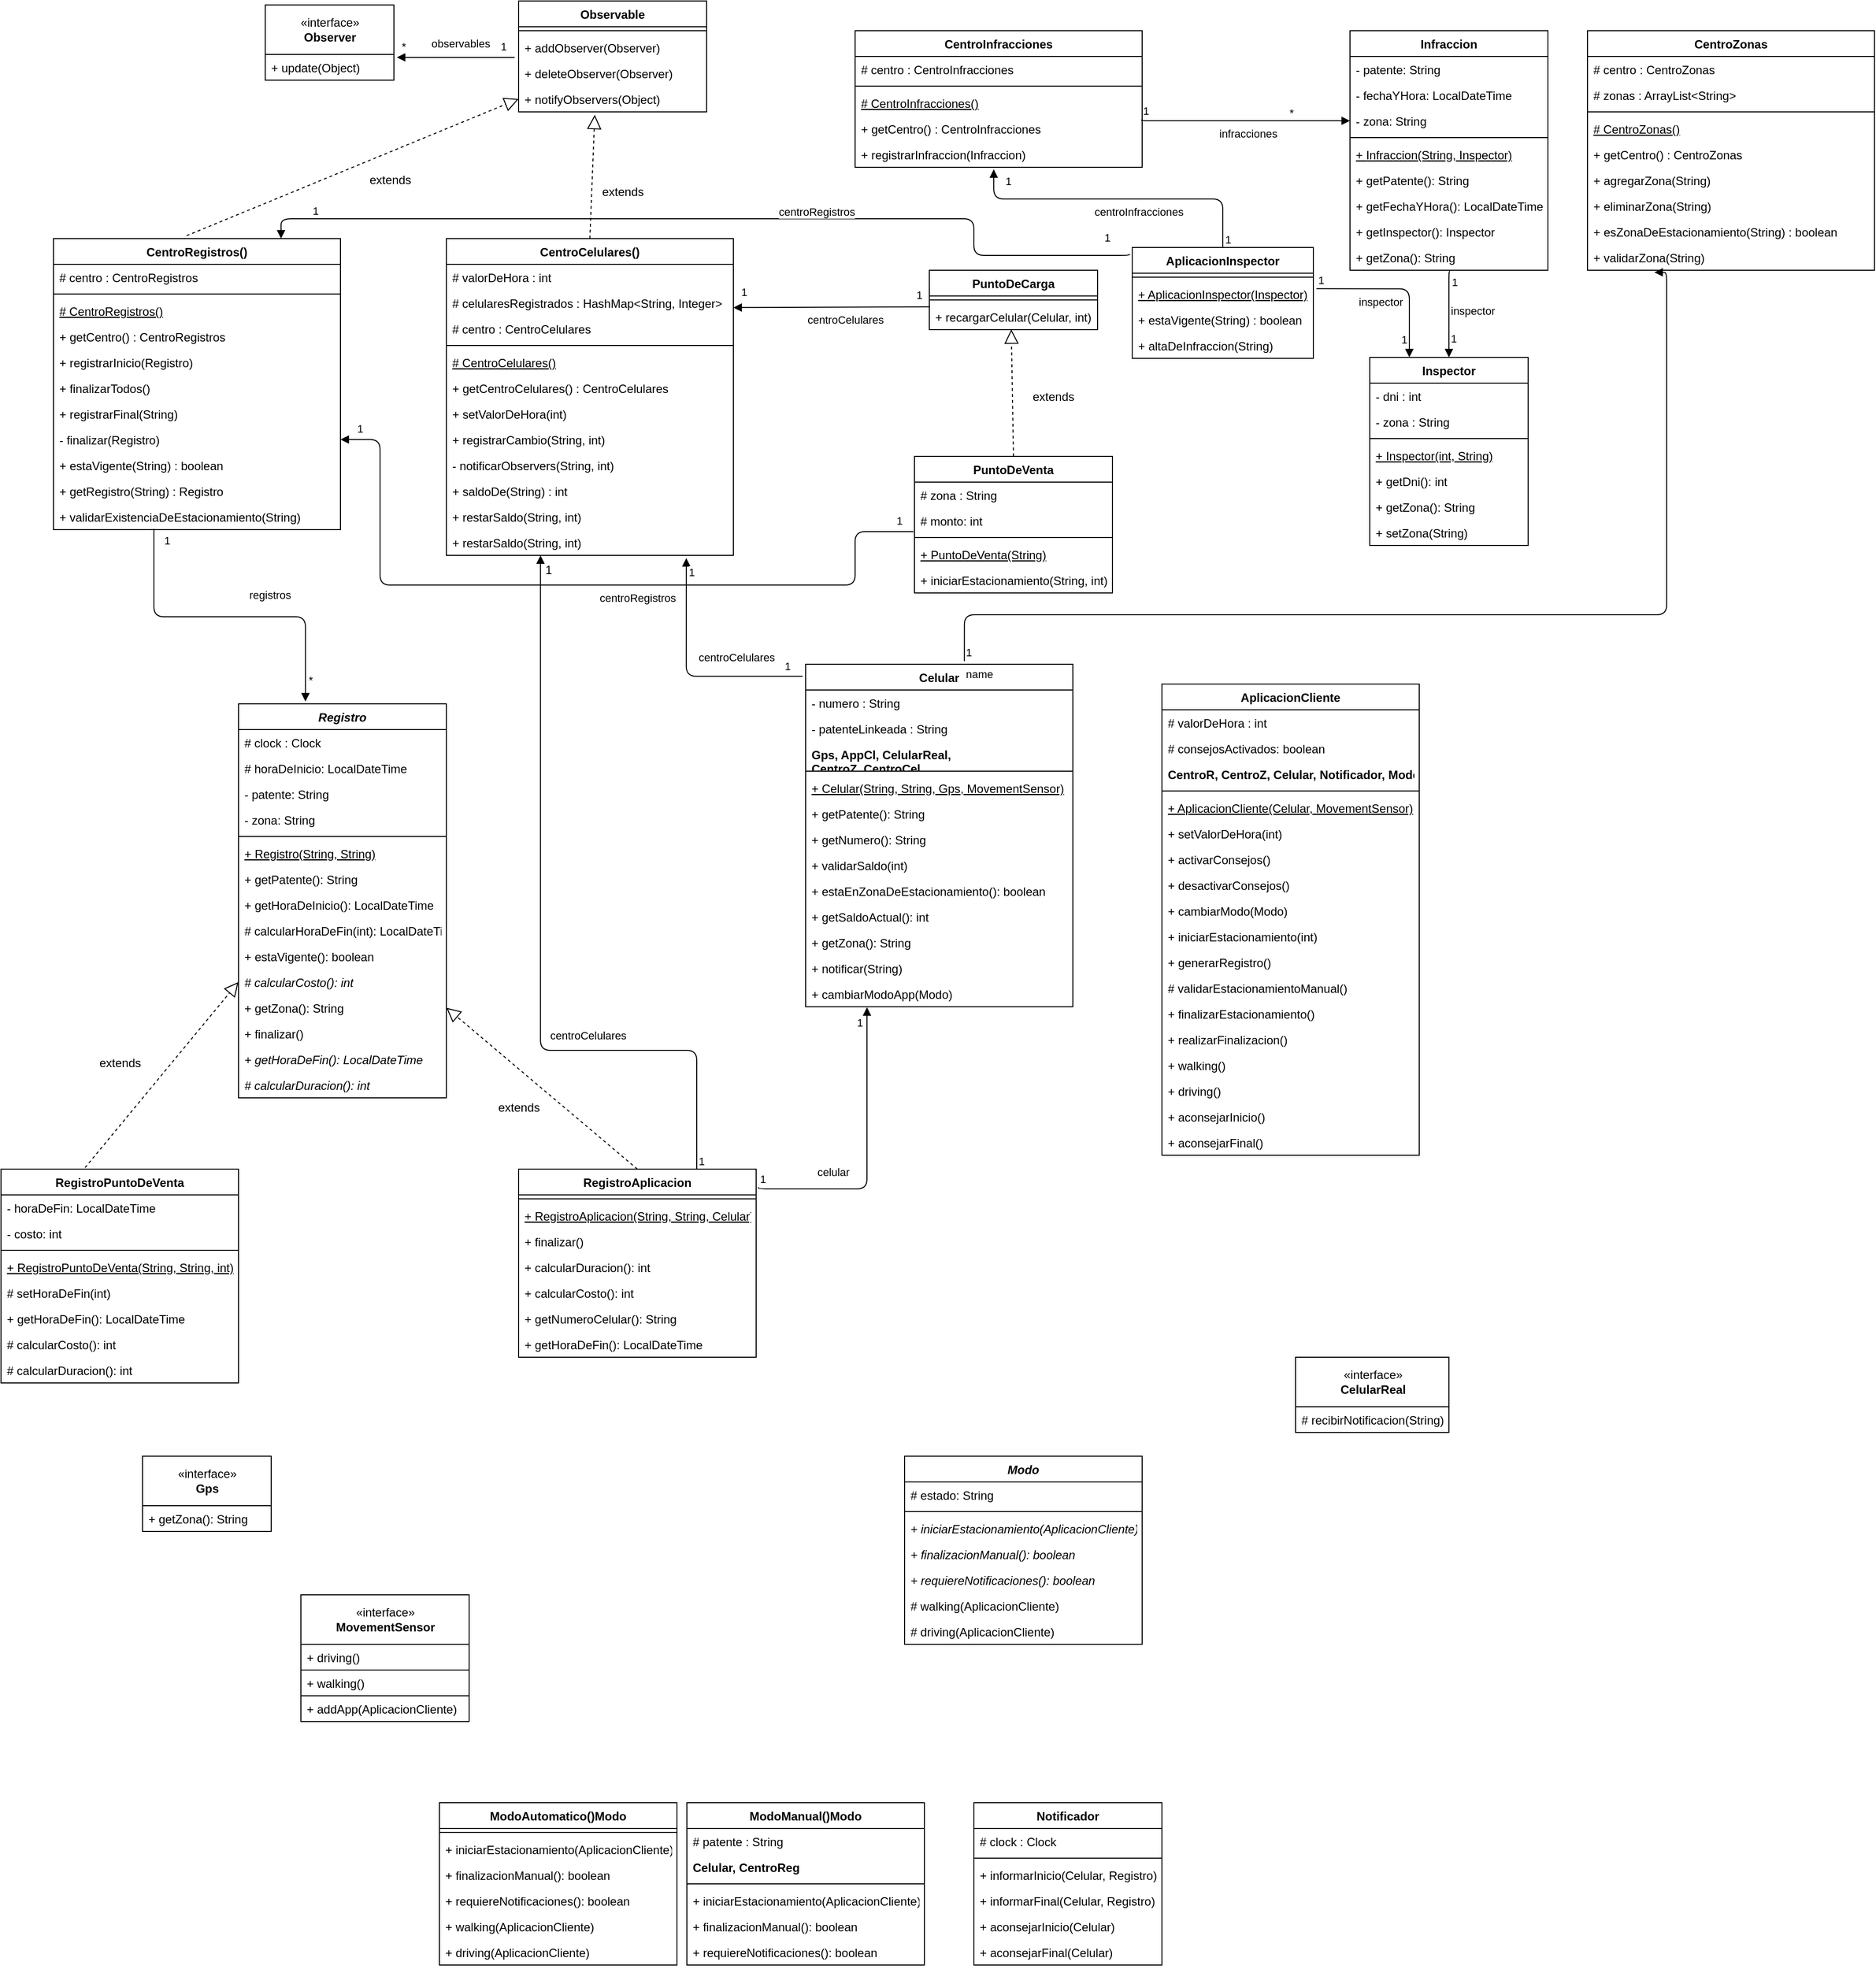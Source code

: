 <mxfile version="13.9.2" type="github">
  <diagram id="UriEQa8C2BqxbSiIbaLs" name="Page-1">
    <mxGraphModel dx="1231" dy="643" grid="1" gridSize="10" guides="1" tooltips="1" connect="1" arrows="1" fold="1" page="1" pageScale="1" pageWidth="827" pageHeight="1169" math="0" shadow="0">
      <root>
        <mxCell id="0" />
        <mxCell id="1" parent="0" />
        <mxCell id="7X8SiKdpSlec0oVsGJHV-5" value="AplicacionCliente" style="swimlane;fontStyle=1;align=center;verticalAlign=top;childLayout=stackLayout;horizontal=1;startSize=26;horizontalStack=0;resizeParent=1;resizeParentMax=0;resizeLast=0;collapsible=1;marginBottom=0;" vertex="1" parent="1">
          <mxGeometry x="1210" y="700" width="260" height="476" as="geometry" />
        </mxCell>
        <mxCell id="7X8SiKdpSlec0oVsGJHV-11" value="# valorDeHora : int" style="text;strokeColor=none;fillColor=none;align=left;verticalAlign=top;spacingLeft=4;spacingRight=4;overflow=hidden;rotatable=0;points=[[0,0.5],[1,0.5]];portConstraint=eastwest;" vertex="1" parent="7X8SiKdpSlec0oVsGJHV-5">
          <mxGeometry y="26" width="260" height="26" as="geometry" />
        </mxCell>
        <mxCell id="7X8SiKdpSlec0oVsGJHV-10" value="# consejosActivados: boolean" style="text;strokeColor=none;fillColor=none;align=left;verticalAlign=top;spacingLeft=4;spacingRight=4;overflow=hidden;rotatable=0;points=[[0,0.5],[1,0.5]];portConstraint=eastwest;" vertex="1" parent="7X8SiKdpSlec0oVsGJHV-5">
          <mxGeometry y="52" width="260" height="26" as="geometry" />
        </mxCell>
        <mxCell id="7X8SiKdpSlec0oVsGJHV-45" value="CentroR, CentroZ, Celular, Notificador, Modo" style="text;strokeColor=none;fillColor=none;align=left;verticalAlign=top;spacingLeft=4;spacingRight=4;overflow=hidden;rotatable=0;points=[[0,0.5],[1,0.5]];portConstraint=eastwest;fontStyle=1" vertex="1" parent="7X8SiKdpSlec0oVsGJHV-5">
          <mxGeometry y="78" width="260" height="26" as="geometry" />
        </mxCell>
        <mxCell id="7X8SiKdpSlec0oVsGJHV-7" value="" style="line;strokeWidth=1;fillColor=none;align=left;verticalAlign=middle;spacingTop=-1;spacingLeft=3;spacingRight=3;rotatable=0;labelPosition=right;points=[];portConstraint=eastwest;" vertex="1" parent="7X8SiKdpSlec0oVsGJHV-5">
          <mxGeometry y="104" width="260" height="8" as="geometry" />
        </mxCell>
        <mxCell id="7X8SiKdpSlec0oVsGJHV-31" value="+ AplicacionCliente(Celular, MovementSensor)" style="text;strokeColor=none;fillColor=none;align=left;verticalAlign=top;spacingLeft=4;spacingRight=4;overflow=hidden;rotatable=0;points=[[0,0.5],[1,0.5]];portConstraint=eastwest;fontStyle=4" vertex="1" parent="7X8SiKdpSlec0oVsGJHV-5">
          <mxGeometry y="112" width="260" height="26" as="geometry" />
        </mxCell>
        <mxCell id="7X8SiKdpSlec0oVsGJHV-8" value="+ setValorDeHora(int)" style="text;strokeColor=none;fillColor=none;align=left;verticalAlign=top;spacingLeft=4;spacingRight=4;overflow=hidden;rotatable=0;points=[[0,0.5],[1,0.5]];portConstraint=eastwest;fontStyle=0" vertex="1" parent="7X8SiKdpSlec0oVsGJHV-5">
          <mxGeometry y="138" width="260" height="26" as="geometry" />
        </mxCell>
        <mxCell id="7X8SiKdpSlec0oVsGJHV-36" value="+ activarConsejos()" style="text;strokeColor=none;fillColor=none;align=left;verticalAlign=top;spacingLeft=4;spacingRight=4;overflow=hidden;rotatable=0;points=[[0,0.5],[1,0.5]];portConstraint=eastwest;fontStyle=0" vertex="1" parent="7X8SiKdpSlec0oVsGJHV-5">
          <mxGeometry y="164" width="260" height="26" as="geometry" />
        </mxCell>
        <mxCell id="7X8SiKdpSlec0oVsGJHV-35" value="+ desactivarConsejos()" style="text;strokeColor=none;fillColor=none;align=left;verticalAlign=top;spacingLeft=4;spacingRight=4;overflow=hidden;rotatable=0;points=[[0,0.5],[1,0.5]];portConstraint=eastwest;fontStyle=0" vertex="1" parent="7X8SiKdpSlec0oVsGJHV-5">
          <mxGeometry y="190" width="260" height="26" as="geometry" />
        </mxCell>
        <mxCell id="7X8SiKdpSlec0oVsGJHV-34" value="+ cambiarModo(Modo)" style="text;strokeColor=none;fillColor=none;align=left;verticalAlign=top;spacingLeft=4;spacingRight=4;overflow=hidden;rotatable=0;points=[[0,0.5],[1,0.5]];portConstraint=eastwest;fontStyle=0" vertex="1" parent="7X8SiKdpSlec0oVsGJHV-5">
          <mxGeometry y="216" width="260" height="26" as="geometry" />
        </mxCell>
        <mxCell id="7X8SiKdpSlec0oVsGJHV-33" value="+ iniciarEstacionamiento(int)" style="text;strokeColor=none;fillColor=none;align=left;verticalAlign=top;spacingLeft=4;spacingRight=4;overflow=hidden;rotatable=0;points=[[0,0.5],[1,0.5]];portConstraint=eastwest;fontStyle=0" vertex="1" parent="7X8SiKdpSlec0oVsGJHV-5">
          <mxGeometry y="242" width="260" height="26" as="geometry" />
        </mxCell>
        <mxCell id="7X8SiKdpSlec0oVsGJHV-37" value="+ generarRegistro()" style="text;strokeColor=none;fillColor=none;align=left;verticalAlign=top;spacingLeft=4;spacingRight=4;overflow=hidden;rotatable=0;points=[[0,0.5],[1,0.5]];portConstraint=eastwest;fontStyle=0" vertex="1" parent="7X8SiKdpSlec0oVsGJHV-5">
          <mxGeometry y="268" width="260" height="26" as="geometry" />
        </mxCell>
        <mxCell id="7X8SiKdpSlec0oVsGJHV-40" value="# validarEstacionamientoManual()" style="text;strokeColor=none;fillColor=none;align=left;verticalAlign=top;spacingLeft=4;spacingRight=4;overflow=hidden;rotatable=0;points=[[0,0.5],[1,0.5]];portConstraint=eastwest;fontStyle=0" vertex="1" parent="7X8SiKdpSlec0oVsGJHV-5">
          <mxGeometry y="294" width="260" height="26" as="geometry" />
        </mxCell>
        <mxCell id="7X8SiKdpSlec0oVsGJHV-38" value="+ finalizarEstacionamiento()" style="text;strokeColor=none;fillColor=none;align=left;verticalAlign=top;spacingLeft=4;spacingRight=4;overflow=hidden;rotatable=0;points=[[0,0.5],[1,0.5]];portConstraint=eastwest;fontStyle=0" vertex="1" parent="7X8SiKdpSlec0oVsGJHV-5">
          <mxGeometry y="320" width="260" height="26" as="geometry" />
        </mxCell>
        <mxCell id="7X8SiKdpSlec0oVsGJHV-39" value="+ realizarFinalizacion()" style="text;strokeColor=none;fillColor=none;align=left;verticalAlign=top;spacingLeft=4;spacingRight=4;overflow=hidden;rotatable=0;points=[[0,0.5],[1,0.5]];portConstraint=eastwest;fontStyle=0" vertex="1" parent="7X8SiKdpSlec0oVsGJHV-5">
          <mxGeometry y="346" width="260" height="26" as="geometry" />
        </mxCell>
        <mxCell id="7X8SiKdpSlec0oVsGJHV-44" value="+ walking()" style="text;strokeColor=none;fillColor=none;align=left;verticalAlign=top;spacingLeft=4;spacingRight=4;overflow=hidden;rotatable=0;points=[[0,0.5],[1,0.5]];portConstraint=eastwest;fontStyle=0" vertex="1" parent="7X8SiKdpSlec0oVsGJHV-5">
          <mxGeometry y="372" width="260" height="26" as="geometry" />
        </mxCell>
        <mxCell id="7X8SiKdpSlec0oVsGJHV-43" value="+ driving()" style="text;strokeColor=none;fillColor=none;align=left;verticalAlign=top;spacingLeft=4;spacingRight=4;overflow=hidden;rotatable=0;points=[[0,0.5],[1,0.5]];portConstraint=eastwest;fontStyle=0" vertex="1" parent="7X8SiKdpSlec0oVsGJHV-5">
          <mxGeometry y="398" width="260" height="26" as="geometry" />
        </mxCell>
        <mxCell id="7X8SiKdpSlec0oVsGJHV-42" value="+ aconsejarInicio()" style="text;strokeColor=none;fillColor=none;align=left;verticalAlign=top;spacingLeft=4;spacingRight=4;overflow=hidden;rotatable=0;points=[[0,0.5],[1,0.5]];portConstraint=eastwest;fontStyle=0" vertex="1" parent="7X8SiKdpSlec0oVsGJHV-5">
          <mxGeometry y="424" width="260" height="26" as="geometry" />
        </mxCell>
        <mxCell id="7X8SiKdpSlec0oVsGJHV-41" value="+ aconsejarFinal()" style="text;strokeColor=none;fillColor=none;align=left;verticalAlign=top;spacingLeft=4;spacingRight=4;overflow=hidden;rotatable=0;points=[[0,0.5],[1,0.5]];portConstraint=eastwest;fontStyle=0" vertex="1" parent="7X8SiKdpSlec0oVsGJHV-5">
          <mxGeometry y="450" width="260" height="26" as="geometry" />
        </mxCell>
        <mxCell id="7X8SiKdpSlec0oVsGJHV-12" value="Celular" style="swimlane;fontStyle=1;align=center;verticalAlign=top;childLayout=stackLayout;horizontal=1;startSize=26;horizontalStack=0;resizeParent=1;resizeParentMax=0;resizeLast=0;collapsible=1;marginBottom=0;" vertex="1" parent="1">
          <mxGeometry x="850" y="680" width="270" height="346" as="geometry" />
        </mxCell>
        <mxCell id="7X8SiKdpSlec0oVsGJHV-14" value="- numero : String" style="text;strokeColor=none;fillColor=none;align=left;verticalAlign=top;spacingLeft=4;spacingRight=4;overflow=hidden;rotatable=0;points=[[0,0.5],[1,0.5]];portConstraint=eastwest;" vertex="1" parent="7X8SiKdpSlec0oVsGJHV-12">
          <mxGeometry y="26" width="270" height="26" as="geometry" />
        </mxCell>
        <mxCell id="7X8SiKdpSlec0oVsGJHV-15" value="- patenteLinkeada : String" style="text;strokeColor=none;fillColor=none;align=left;verticalAlign=top;spacingLeft=4;spacingRight=4;overflow=hidden;rotatable=0;points=[[0,0.5],[1,0.5]];portConstraint=eastwest;" vertex="1" parent="7X8SiKdpSlec0oVsGJHV-12">
          <mxGeometry y="52" width="270" height="26" as="geometry" />
        </mxCell>
        <mxCell id="7X8SiKdpSlec0oVsGJHV-16" value="Gps, AppCl, CelularReal, &#xa;CentroZ, CentroCel" style="text;strokeColor=none;fillColor=none;align=left;verticalAlign=top;spacingLeft=4;spacingRight=4;overflow=hidden;rotatable=0;points=[[0,0.5],[1,0.5]];portConstraint=eastwest;fontStyle=1" vertex="1" parent="7X8SiKdpSlec0oVsGJHV-12">
          <mxGeometry y="78" width="270" height="26" as="geometry" />
        </mxCell>
        <mxCell id="7X8SiKdpSlec0oVsGJHV-17" value="" style="line;strokeWidth=1;fillColor=none;align=left;verticalAlign=middle;spacingTop=-1;spacingLeft=3;spacingRight=3;rotatable=0;labelPosition=right;points=[];portConstraint=eastwest;" vertex="1" parent="7X8SiKdpSlec0oVsGJHV-12">
          <mxGeometry y="104" width="270" height="8" as="geometry" />
        </mxCell>
        <mxCell id="7X8SiKdpSlec0oVsGJHV-297" value="+ Celular(String, String, Gps, MovementSensor)" style="text;strokeColor=none;fillColor=none;align=left;verticalAlign=top;spacingLeft=4;spacingRight=4;overflow=hidden;rotatable=0;points=[[0,0.5],[1,0.5]];portConstraint=eastwest;fontStyle=4" vertex="1" parent="7X8SiKdpSlec0oVsGJHV-12">
          <mxGeometry y="112" width="270" height="26" as="geometry" />
        </mxCell>
        <mxCell id="7X8SiKdpSlec0oVsGJHV-298" value="+ getPatente(): String" style="text;strokeColor=none;fillColor=none;align=left;verticalAlign=top;spacingLeft=4;spacingRight=4;overflow=hidden;rotatable=0;points=[[0,0.5],[1,0.5]];portConstraint=eastwest;fontStyle=0" vertex="1" parent="7X8SiKdpSlec0oVsGJHV-12">
          <mxGeometry y="138" width="270" height="26" as="geometry" />
        </mxCell>
        <mxCell id="7X8SiKdpSlec0oVsGJHV-299" value="+ getNumero(): String" style="text;strokeColor=none;fillColor=none;align=left;verticalAlign=top;spacingLeft=4;spacingRight=4;overflow=hidden;rotatable=0;points=[[0,0.5],[1,0.5]];portConstraint=eastwest;fontStyle=0" vertex="1" parent="7X8SiKdpSlec0oVsGJHV-12">
          <mxGeometry y="164" width="270" height="26" as="geometry" />
        </mxCell>
        <mxCell id="7X8SiKdpSlec0oVsGJHV-300" value="+ validarSaldo(int)" style="text;strokeColor=none;fillColor=none;align=left;verticalAlign=top;spacingLeft=4;spacingRight=4;overflow=hidden;rotatable=0;points=[[0,0.5],[1,0.5]];portConstraint=eastwest;fontStyle=0" vertex="1" parent="7X8SiKdpSlec0oVsGJHV-12">
          <mxGeometry y="190" width="270" height="26" as="geometry" />
        </mxCell>
        <mxCell id="7X8SiKdpSlec0oVsGJHV-301" value="+ estaEnZonaDeEstacionamiento(): boolean" style="text;strokeColor=none;fillColor=none;align=left;verticalAlign=top;spacingLeft=4;spacingRight=4;overflow=hidden;rotatable=0;points=[[0,0.5],[1,0.5]];portConstraint=eastwest;fontStyle=0" vertex="1" parent="7X8SiKdpSlec0oVsGJHV-12">
          <mxGeometry y="216" width="270" height="26" as="geometry" />
        </mxCell>
        <mxCell id="7X8SiKdpSlec0oVsGJHV-302" value="+ getSaldoActual(): int" style="text;strokeColor=none;fillColor=none;align=left;verticalAlign=top;spacingLeft=4;spacingRight=4;overflow=hidden;rotatable=0;points=[[0,0.5],[1,0.5]];portConstraint=eastwest;fontStyle=0" vertex="1" parent="7X8SiKdpSlec0oVsGJHV-12">
          <mxGeometry y="242" width="270" height="26" as="geometry" />
        </mxCell>
        <mxCell id="7X8SiKdpSlec0oVsGJHV-303" value="+ getZona(): String" style="text;strokeColor=none;fillColor=none;align=left;verticalAlign=top;spacingLeft=4;spacingRight=4;overflow=hidden;rotatable=0;points=[[0,0.5],[1,0.5]];portConstraint=eastwest;fontStyle=0" vertex="1" parent="7X8SiKdpSlec0oVsGJHV-12">
          <mxGeometry y="268" width="270" height="26" as="geometry" />
        </mxCell>
        <mxCell id="7X8SiKdpSlec0oVsGJHV-304" value="+ notificar(String)" style="text;strokeColor=none;fillColor=none;align=left;verticalAlign=top;spacingLeft=4;spacingRight=4;overflow=hidden;rotatable=0;points=[[0,0.5],[1,0.5]];portConstraint=eastwest;fontStyle=0" vertex="1" parent="7X8SiKdpSlec0oVsGJHV-12">
          <mxGeometry y="294" width="270" height="26" as="geometry" />
        </mxCell>
        <mxCell id="7X8SiKdpSlec0oVsGJHV-18" value="+ cambiarModoApp(Modo)" style="text;strokeColor=none;fillColor=none;align=left;verticalAlign=top;spacingLeft=4;spacingRight=4;overflow=hidden;rotatable=0;points=[[0,0.5],[1,0.5]];portConstraint=eastwest;fontStyle=0" vertex="1" parent="7X8SiKdpSlec0oVsGJHV-12">
          <mxGeometry y="320" width="270" height="26" as="geometry" />
        </mxCell>
        <mxCell id="7X8SiKdpSlec0oVsGJHV-19" value="PuntoDeCarga" style="swimlane;fontStyle=1;align=center;verticalAlign=top;childLayout=stackLayout;horizontal=1;startSize=26;horizontalStack=0;resizeParent=1;resizeParentMax=0;resizeLast=0;collapsible=1;marginBottom=0;" vertex="1" parent="1">
          <mxGeometry x="975" y="282" width="170" height="60" as="geometry" />
        </mxCell>
        <mxCell id="7X8SiKdpSlec0oVsGJHV-23" value="" style="line;strokeWidth=1;fillColor=none;align=left;verticalAlign=middle;spacingTop=-1;spacingLeft=3;spacingRight=3;rotatable=0;labelPosition=right;points=[];portConstraint=eastwest;" vertex="1" parent="7X8SiKdpSlec0oVsGJHV-19">
          <mxGeometry y="26" width="170" height="8" as="geometry" />
        </mxCell>
        <mxCell id="7X8SiKdpSlec0oVsGJHV-24" value="+ recargarCelular(Celular, int)" style="text;strokeColor=none;fillColor=none;align=left;verticalAlign=top;spacingLeft=4;spacingRight=4;overflow=hidden;rotatable=0;points=[[0,0.5],[1,0.5]];portConstraint=eastwest;" vertex="1" parent="7X8SiKdpSlec0oVsGJHV-19">
          <mxGeometry y="34" width="170" height="26" as="geometry" />
        </mxCell>
        <mxCell id="7X8SiKdpSlec0oVsGJHV-25" value="Notificador" style="swimlane;fontStyle=1;align=center;verticalAlign=top;childLayout=stackLayout;horizontal=1;startSize=26;horizontalStack=0;resizeParent=1;resizeParentMax=0;resizeLast=0;collapsible=1;marginBottom=0;" vertex="1" parent="1">
          <mxGeometry x="1020" y="1830" width="190" height="164" as="geometry" />
        </mxCell>
        <mxCell id="7X8SiKdpSlec0oVsGJHV-26" value="# clock : Clock" style="text;strokeColor=none;fillColor=none;align=left;verticalAlign=top;spacingLeft=4;spacingRight=4;overflow=hidden;rotatable=0;points=[[0,0.5],[1,0.5]];portConstraint=eastwest;" vertex="1" parent="7X8SiKdpSlec0oVsGJHV-25">
          <mxGeometry y="26" width="190" height="26" as="geometry" />
        </mxCell>
        <mxCell id="7X8SiKdpSlec0oVsGJHV-29" value="" style="line;strokeWidth=1;fillColor=none;align=left;verticalAlign=middle;spacingTop=-1;spacingLeft=3;spacingRight=3;rotatable=0;labelPosition=right;points=[];portConstraint=eastwest;" vertex="1" parent="7X8SiKdpSlec0oVsGJHV-25">
          <mxGeometry y="52" width="190" height="8" as="geometry" />
        </mxCell>
        <mxCell id="7X8SiKdpSlec0oVsGJHV-30" value="+ informarInicio(Celular, Registro)" style="text;strokeColor=none;fillColor=none;align=left;verticalAlign=top;spacingLeft=4;spacingRight=4;overflow=hidden;rotatable=0;points=[[0,0.5],[1,0.5]];portConstraint=eastwest;" vertex="1" parent="7X8SiKdpSlec0oVsGJHV-25">
          <mxGeometry y="60" width="190" height="26" as="geometry" />
        </mxCell>
        <mxCell id="7X8SiKdpSlec0oVsGJHV-190" value="+ informarFinal(Celular, Registro)" style="text;strokeColor=none;fillColor=none;align=left;verticalAlign=top;spacingLeft=4;spacingRight=4;overflow=hidden;rotatable=0;points=[[0,0.5],[1,0.5]];portConstraint=eastwest;" vertex="1" parent="7X8SiKdpSlec0oVsGJHV-25">
          <mxGeometry y="86" width="190" height="26" as="geometry" />
        </mxCell>
        <mxCell id="7X8SiKdpSlec0oVsGJHV-188" value="+ aconsejarInicio(Celular)" style="text;strokeColor=none;fillColor=none;align=left;verticalAlign=top;spacingLeft=4;spacingRight=4;overflow=hidden;rotatable=0;points=[[0,0.5],[1,0.5]];portConstraint=eastwest;" vertex="1" parent="7X8SiKdpSlec0oVsGJHV-25">
          <mxGeometry y="112" width="190" height="26" as="geometry" />
        </mxCell>
        <mxCell id="7X8SiKdpSlec0oVsGJHV-189" value="+ aconsejarFinal(Celular)" style="text;strokeColor=none;fillColor=none;align=left;verticalAlign=top;spacingLeft=4;spacingRight=4;overflow=hidden;rotatable=0;points=[[0,0.5],[1,0.5]];portConstraint=eastwest;" vertex="1" parent="7X8SiKdpSlec0oVsGJHV-25">
          <mxGeometry y="138" width="190" height="26" as="geometry" />
        </mxCell>
        <mxCell id="7X8SiKdpSlec0oVsGJHV-46" value="AplicacionInspector" style="swimlane;fontStyle=1;align=center;verticalAlign=top;childLayout=stackLayout;horizontal=1;startSize=26;horizontalStack=0;resizeParent=1;resizeParentMax=0;resizeLast=0;collapsible=1;marginBottom=0;" vertex="1" parent="1">
          <mxGeometry x="1180" y="259" width="183" height="112" as="geometry" />
        </mxCell>
        <mxCell id="7X8SiKdpSlec0oVsGJHV-50" value="" style="line;strokeWidth=1;fillColor=none;align=left;verticalAlign=middle;spacingTop=-1;spacingLeft=3;spacingRight=3;rotatable=0;labelPosition=right;points=[];portConstraint=eastwest;" vertex="1" parent="7X8SiKdpSlec0oVsGJHV-46">
          <mxGeometry y="26" width="183" height="8" as="geometry" />
        </mxCell>
        <mxCell id="7X8SiKdpSlec0oVsGJHV-51" value="+ AplicacionInspector(Inspector)" style="text;strokeColor=none;fillColor=none;align=left;verticalAlign=top;spacingLeft=4;spacingRight=4;overflow=hidden;rotatable=0;points=[[0,0.5],[1,0.5]];portConstraint=eastwest;fontStyle=4" vertex="1" parent="7X8SiKdpSlec0oVsGJHV-46">
          <mxGeometry y="34" width="183" height="26" as="geometry" />
        </mxCell>
        <mxCell id="7X8SiKdpSlec0oVsGJHV-52" value="+ estaVigente(String) : boolean" style="text;strokeColor=none;fillColor=none;align=left;verticalAlign=top;spacingLeft=4;spacingRight=4;overflow=hidden;rotatable=0;points=[[0,0.5],[1,0.5]];portConstraint=eastwest;" vertex="1" parent="7X8SiKdpSlec0oVsGJHV-46">
          <mxGeometry y="60" width="183" height="26" as="geometry" />
        </mxCell>
        <mxCell id="7X8SiKdpSlec0oVsGJHV-53" value="+ altaDeInfraccion(String)" style="text;strokeColor=none;fillColor=none;align=left;verticalAlign=top;spacingLeft=4;spacingRight=4;overflow=hidden;rotatable=0;points=[[0,0.5],[1,0.5]];portConstraint=eastwest;" vertex="1" parent="7X8SiKdpSlec0oVsGJHV-46">
          <mxGeometry y="86" width="183" height="26" as="geometry" />
        </mxCell>
        <mxCell id="7X8SiKdpSlec0oVsGJHV-66" value="«interface»&lt;br&gt;&lt;b&gt;CelularReal&lt;/b&gt;" style="html=1;" vertex="1" parent="1">
          <mxGeometry x="1345" y="1380" width="155" height="50" as="geometry" />
        </mxCell>
        <mxCell id="7X8SiKdpSlec0oVsGJHV-60" value="# recibirNotificacion(String)" style="text;fillColor=none;align=left;verticalAlign=top;spacingLeft=4;spacingRight=4;overflow=hidden;rotatable=0;points=[[0,0.5],[1,0.5]];portConstraint=eastwest;labelBorderColor=none;labelBackgroundColor=none;strokeColor=#000000;" vertex="1" parent="1">
          <mxGeometry x="1345" y="1430" width="155" height="26" as="geometry" />
        </mxCell>
        <mxCell id="7X8SiKdpSlec0oVsGJHV-71" value="Inspector" style="swimlane;fontStyle=1;align=center;verticalAlign=top;childLayout=stackLayout;horizontal=1;startSize=26;horizontalStack=0;resizeParent=1;resizeParentMax=0;resizeLast=0;collapsible=1;marginBottom=0;" vertex="1" parent="1">
          <mxGeometry x="1420" y="370" width="160" height="190" as="geometry" />
        </mxCell>
        <mxCell id="7X8SiKdpSlec0oVsGJHV-72" value="- dni : int" style="text;strokeColor=none;fillColor=none;align=left;verticalAlign=top;spacingLeft=4;spacingRight=4;overflow=hidden;rotatable=0;points=[[0,0.5],[1,0.5]];portConstraint=eastwest;" vertex="1" parent="7X8SiKdpSlec0oVsGJHV-71">
          <mxGeometry y="26" width="160" height="26" as="geometry" />
        </mxCell>
        <mxCell id="7X8SiKdpSlec0oVsGJHV-73" value="- zona : String" style="text;strokeColor=none;fillColor=none;align=left;verticalAlign=top;spacingLeft=4;spacingRight=4;overflow=hidden;rotatable=0;points=[[0,0.5],[1,0.5]];portConstraint=eastwest;" vertex="1" parent="7X8SiKdpSlec0oVsGJHV-71">
          <mxGeometry y="52" width="160" height="26" as="geometry" />
        </mxCell>
        <mxCell id="7X8SiKdpSlec0oVsGJHV-75" value="" style="line;strokeWidth=1;fillColor=none;align=left;verticalAlign=middle;spacingTop=-1;spacingLeft=3;spacingRight=3;rotatable=0;labelPosition=right;points=[];portConstraint=eastwest;" vertex="1" parent="7X8SiKdpSlec0oVsGJHV-71">
          <mxGeometry y="78" width="160" height="8" as="geometry" />
        </mxCell>
        <mxCell id="7X8SiKdpSlec0oVsGJHV-76" value="+ Inspector(int, String)" style="text;strokeColor=none;fillColor=none;align=left;verticalAlign=top;spacingLeft=4;spacingRight=4;overflow=hidden;rotatable=0;points=[[0,0.5],[1,0.5]];portConstraint=eastwest;fontStyle=4" vertex="1" parent="7X8SiKdpSlec0oVsGJHV-71">
          <mxGeometry y="86" width="160" height="26" as="geometry" />
        </mxCell>
        <mxCell id="7X8SiKdpSlec0oVsGJHV-150" value="+ getDni(): int" style="text;strokeColor=none;fillColor=none;align=left;verticalAlign=top;spacingLeft=4;spacingRight=4;overflow=hidden;rotatable=0;points=[[0,0.5],[1,0.5]];portConstraint=eastwest;" vertex="1" parent="7X8SiKdpSlec0oVsGJHV-71">
          <mxGeometry y="112" width="160" height="26" as="geometry" />
        </mxCell>
        <mxCell id="7X8SiKdpSlec0oVsGJHV-151" value="+ getZona(): String" style="text;strokeColor=none;fillColor=none;align=left;verticalAlign=top;spacingLeft=4;spacingRight=4;overflow=hidden;rotatable=0;points=[[0,0.5],[1,0.5]];portConstraint=eastwest;" vertex="1" parent="7X8SiKdpSlec0oVsGJHV-71">
          <mxGeometry y="138" width="160" height="26" as="geometry" />
        </mxCell>
        <mxCell id="7X8SiKdpSlec0oVsGJHV-152" value="+ setZona(String)" style="text;strokeColor=none;fillColor=none;align=left;verticalAlign=top;spacingLeft=4;spacingRight=4;overflow=hidden;rotatable=0;points=[[0,0.5],[1,0.5]];portConstraint=eastwest;" vertex="1" parent="7X8SiKdpSlec0oVsGJHV-71">
          <mxGeometry y="164" width="160" height="26" as="geometry" />
        </mxCell>
        <mxCell id="7X8SiKdpSlec0oVsGJHV-77" value="CentroCelulares()" style="swimlane;fontStyle=1;align=center;verticalAlign=top;childLayout=stackLayout;horizontal=1;startSize=26;horizontalStack=0;resizeParent=1;resizeParentMax=0;resizeLast=0;collapsible=1;marginBottom=0;" vertex="1" parent="1">
          <mxGeometry x="487" y="250" width="290" height="320" as="geometry" />
        </mxCell>
        <mxCell id="7X8SiKdpSlec0oVsGJHV-78" value="# valorDeHora : int" style="text;strokeColor=none;fillColor=none;align=left;verticalAlign=top;spacingLeft=4;spacingRight=4;overflow=hidden;rotatable=0;points=[[0,0.5],[1,0.5]];portConstraint=eastwest;" vertex="1" parent="7X8SiKdpSlec0oVsGJHV-77">
          <mxGeometry y="26" width="290" height="26" as="geometry" />
        </mxCell>
        <mxCell id="7X8SiKdpSlec0oVsGJHV-79" value="# celularesRegistrados : HashMap&lt;String, Integer&gt;" style="text;strokeColor=none;fillColor=none;align=left;verticalAlign=top;spacingLeft=4;spacingRight=4;overflow=hidden;rotatable=0;points=[[0,0.5],[1,0.5]];portConstraint=eastwest;" vertex="1" parent="7X8SiKdpSlec0oVsGJHV-77">
          <mxGeometry y="52" width="290" height="26" as="geometry" />
        </mxCell>
        <mxCell id="7X8SiKdpSlec0oVsGJHV-80" value="# centro : CentroCelulares" style="text;strokeColor=none;fillColor=none;align=left;verticalAlign=top;spacingLeft=4;spacingRight=4;overflow=hidden;rotatable=0;points=[[0,0.5],[1,0.5]];portConstraint=eastwest;fontStyle=0" vertex="1" parent="7X8SiKdpSlec0oVsGJHV-77">
          <mxGeometry y="78" width="290" height="26" as="geometry" />
        </mxCell>
        <mxCell id="7X8SiKdpSlec0oVsGJHV-81" value="" style="line;strokeWidth=1;fillColor=none;align=left;verticalAlign=middle;spacingTop=-1;spacingLeft=3;spacingRight=3;rotatable=0;labelPosition=right;points=[];portConstraint=eastwest;" vertex="1" parent="7X8SiKdpSlec0oVsGJHV-77">
          <mxGeometry y="104" width="290" height="8" as="geometry" />
        </mxCell>
        <mxCell id="7X8SiKdpSlec0oVsGJHV-82" value="# CentroCelulares()" style="text;strokeColor=none;fillColor=none;align=left;verticalAlign=top;spacingLeft=4;spacingRight=4;overflow=hidden;rotatable=0;points=[[0,0.5],[1,0.5]];portConstraint=eastwest;fontStyle=4" vertex="1" parent="7X8SiKdpSlec0oVsGJHV-77">
          <mxGeometry y="112" width="290" height="26" as="geometry" />
        </mxCell>
        <mxCell id="7X8SiKdpSlec0oVsGJHV-88" value="+ getCentroCelulares() : CentroCelulares" style="text;strokeColor=none;fillColor=none;align=left;verticalAlign=top;spacingLeft=4;spacingRight=4;overflow=hidden;rotatable=0;points=[[0,0.5],[1,0.5]];portConstraint=eastwest;" vertex="1" parent="7X8SiKdpSlec0oVsGJHV-77">
          <mxGeometry y="138" width="290" height="26" as="geometry" />
        </mxCell>
        <mxCell id="7X8SiKdpSlec0oVsGJHV-87" value="+ setValorDeHora(int)" style="text;strokeColor=none;fillColor=none;align=left;verticalAlign=top;spacingLeft=4;spacingRight=4;overflow=hidden;rotatable=0;points=[[0,0.5],[1,0.5]];portConstraint=eastwest;" vertex="1" parent="7X8SiKdpSlec0oVsGJHV-77">
          <mxGeometry y="164" width="290" height="26" as="geometry" />
        </mxCell>
        <mxCell id="7X8SiKdpSlec0oVsGJHV-86" value="+ registrarCambio(String, int)" style="text;strokeColor=none;fillColor=none;align=left;verticalAlign=top;spacingLeft=4;spacingRight=4;overflow=hidden;rotatable=0;points=[[0,0.5],[1,0.5]];portConstraint=eastwest;" vertex="1" parent="7X8SiKdpSlec0oVsGJHV-77">
          <mxGeometry y="190" width="290" height="26" as="geometry" />
        </mxCell>
        <mxCell id="7X8SiKdpSlec0oVsGJHV-85" value="- notificarObservers(String, int)" style="text;strokeColor=none;fillColor=none;align=left;verticalAlign=top;spacingLeft=4;spacingRight=4;overflow=hidden;rotatable=0;points=[[0,0.5],[1,0.5]];portConstraint=eastwest;" vertex="1" parent="7X8SiKdpSlec0oVsGJHV-77">
          <mxGeometry y="216" width="290" height="26" as="geometry" />
        </mxCell>
        <mxCell id="7X8SiKdpSlec0oVsGJHV-84" value="+ saldoDe(String) : int" style="text;strokeColor=none;fillColor=none;align=left;verticalAlign=top;spacingLeft=4;spacingRight=4;overflow=hidden;rotatable=0;points=[[0,0.5],[1,0.5]];portConstraint=eastwest;" vertex="1" parent="7X8SiKdpSlec0oVsGJHV-77">
          <mxGeometry y="242" width="290" height="26" as="geometry" />
        </mxCell>
        <mxCell id="7X8SiKdpSlec0oVsGJHV-89" value="+ restarSaldo(String, int)" style="text;strokeColor=none;fillColor=none;align=left;verticalAlign=top;spacingLeft=4;spacingRight=4;overflow=hidden;rotatable=0;points=[[0,0.5],[1,0.5]];portConstraint=eastwest;" vertex="1" parent="7X8SiKdpSlec0oVsGJHV-77">
          <mxGeometry y="268" width="290" height="26" as="geometry" />
        </mxCell>
        <mxCell id="7X8SiKdpSlec0oVsGJHV-83" value="+ restarSaldo(String, int)" style="text;strokeColor=none;fillColor=none;align=left;verticalAlign=top;spacingLeft=4;spacingRight=4;overflow=hidden;rotatable=0;points=[[0,0.5],[1,0.5]];portConstraint=eastwest;" vertex="1" parent="7X8SiKdpSlec0oVsGJHV-77">
          <mxGeometry y="294" width="290" height="26" as="geometry" />
        </mxCell>
        <mxCell id="7X8SiKdpSlec0oVsGJHV-90" value="CentroInfracciones" style="swimlane;fontStyle=1;align=center;verticalAlign=top;childLayout=stackLayout;horizontal=1;startSize=26;horizontalStack=0;resizeParent=1;resizeParentMax=0;resizeLast=0;collapsible=1;marginBottom=0;" vertex="1" parent="1">
          <mxGeometry x="900" y="40" width="290" height="138" as="geometry" />
        </mxCell>
        <mxCell id="7X8SiKdpSlec0oVsGJHV-93" value="# centro : CentroInfracciones" style="text;strokeColor=none;fillColor=none;align=left;verticalAlign=top;spacingLeft=4;spacingRight=4;overflow=hidden;rotatable=0;points=[[0,0.5],[1,0.5]];portConstraint=eastwest;fontStyle=0" vertex="1" parent="7X8SiKdpSlec0oVsGJHV-90">
          <mxGeometry y="26" width="290" height="26" as="geometry" />
        </mxCell>
        <mxCell id="7X8SiKdpSlec0oVsGJHV-94" value="" style="line;strokeWidth=1;fillColor=none;align=left;verticalAlign=middle;spacingTop=-1;spacingLeft=3;spacingRight=3;rotatable=0;labelPosition=right;points=[];portConstraint=eastwest;" vertex="1" parent="7X8SiKdpSlec0oVsGJHV-90">
          <mxGeometry y="52" width="290" height="8" as="geometry" />
        </mxCell>
        <mxCell id="7X8SiKdpSlec0oVsGJHV-95" value="# CentroInfracciones()" style="text;strokeColor=none;fillColor=none;align=left;verticalAlign=top;spacingLeft=4;spacingRight=4;overflow=hidden;rotatable=0;points=[[0,0.5],[1,0.5]];portConstraint=eastwest;fontStyle=4" vertex="1" parent="7X8SiKdpSlec0oVsGJHV-90">
          <mxGeometry y="60" width="290" height="26" as="geometry" />
        </mxCell>
        <mxCell id="7X8SiKdpSlec0oVsGJHV-96" value="+ getCentro() : CentroInfracciones" style="text;strokeColor=none;fillColor=none;align=left;verticalAlign=top;spacingLeft=4;spacingRight=4;overflow=hidden;rotatable=0;points=[[0,0.5],[1,0.5]];portConstraint=eastwest;" vertex="1" parent="7X8SiKdpSlec0oVsGJHV-90">
          <mxGeometry y="86" width="290" height="26" as="geometry" />
        </mxCell>
        <mxCell id="7X8SiKdpSlec0oVsGJHV-97" value="+ registrarInfraccion(Infraccion)" style="text;strokeColor=none;fillColor=none;align=left;verticalAlign=top;spacingLeft=4;spacingRight=4;overflow=hidden;rotatable=0;points=[[0,0.5],[1,0.5]];portConstraint=eastwest;" vertex="1" parent="7X8SiKdpSlec0oVsGJHV-90">
          <mxGeometry y="112" width="290" height="26" as="geometry" />
        </mxCell>
        <mxCell id="7X8SiKdpSlec0oVsGJHV-104" value="CentroRegistros()" style="swimlane;fontStyle=1;align=center;verticalAlign=top;childLayout=stackLayout;horizontal=1;startSize=26;horizontalStack=0;resizeParent=1;resizeParentMax=0;resizeLast=0;collapsible=1;marginBottom=0;" vertex="1" parent="1">
          <mxGeometry x="90" y="250" width="290" height="294" as="geometry" />
        </mxCell>
        <mxCell id="7X8SiKdpSlec0oVsGJHV-107" value="# centro : CentroRegistros" style="text;strokeColor=none;fillColor=none;align=left;verticalAlign=top;spacingLeft=4;spacingRight=4;overflow=hidden;rotatable=0;points=[[0,0.5],[1,0.5]];portConstraint=eastwest;fontStyle=0" vertex="1" parent="7X8SiKdpSlec0oVsGJHV-104">
          <mxGeometry y="26" width="290" height="26" as="geometry" />
        </mxCell>
        <mxCell id="7X8SiKdpSlec0oVsGJHV-108" value="" style="line;strokeWidth=1;fillColor=none;align=left;verticalAlign=middle;spacingTop=-1;spacingLeft=3;spacingRight=3;rotatable=0;labelPosition=right;points=[];portConstraint=eastwest;" vertex="1" parent="7X8SiKdpSlec0oVsGJHV-104">
          <mxGeometry y="52" width="290" height="8" as="geometry" />
        </mxCell>
        <mxCell id="7X8SiKdpSlec0oVsGJHV-109" value="# CentroRegistros()" style="text;strokeColor=none;fillColor=none;align=left;verticalAlign=top;spacingLeft=4;spacingRight=4;overflow=hidden;rotatable=0;points=[[0,0.5],[1,0.5]];portConstraint=eastwest;fontStyle=4" vertex="1" parent="7X8SiKdpSlec0oVsGJHV-104">
          <mxGeometry y="60" width="290" height="26" as="geometry" />
        </mxCell>
        <mxCell id="7X8SiKdpSlec0oVsGJHV-110" value="+ getCentro() : CentroRegistros" style="text;strokeColor=none;fillColor=none;align=left;verticalAlign=top;spacingLeft=4;spacingRight=4;overflow=hidden;rotatable=0;points=[[0,0.5],[1,0.5]];portConstraint=eastwest;" vertex="1" parent="7X8SiKdpSlec0oVsGJHV-104">
          <mxGeometry y="86" width="290" height="26" as="geometry" />
        </mxCell>
        <mxCell id="7X8SiKdpSlec0oVsGJHV-111" value="+ registrarInicio(Registro)" style="text;strokeColor=none;fillColor=none;align=left;verticalAlign=top;spacingLeft=4;spacingRight=4;overflow=hidden;rotatable=0;points=[[0,0.5],[1,0.5]];portConstraint=eastwest;" vertex="1" parent="7X8SiKdpSlec0oVsGJHV-104">
          <mxGeometry y="112" width="290" height="26" as="geometry" />
        </mxCell>
        <mxCell id="7X8SiKdpSlec0oVsGJHV-112" value="+ finalizarTodos()" style="text;strokeColor=none;fillColor=none;align=left;verticalAlign=top;spacingLeft=4;spacingRight=4;overflow=hidden;rotatable=0;points=[[0,0.5],[1,0.5]];portConstraint=eastwest;" vertex="1" parent="7X8SiKdpSlec0oVsGJHV-104">
          <mxGeometry y="138" width="290" height="26" as="geometry" />
        </mxCell>
        <mxCell id="7X8SiKdpSlec0oVsGJHV-113" value="+ registrarFinal(String)" style="text;strokeColor=none;fillColor=none;align=left;verticalAlign=top;spacingLeft=4;spacingRight=4;overflow=hidden;rotatable=0;points=[[0,0.5],[1,0.5]];portConstraint=eastwest;" vertex="1" parent="7X8SiKdpSlec0oVsGJHV-104">
          <mxGeometry y="164" width="290" height="26" as="geometry" />
        </mxCell>
        <mxCell id="7X8SiKdpSlec0oVsGJHV-114" value="- finalizar(Registro)" style="text;strokeColor=none;fillColor=none;align=left;verticalAlign=top;spacingLeft=4;spacingRight=4;overflow=hidden;rotatable=0;points=[[0,0.5],[1,0.5]];portConstraint=eastwest;" vertex="1" parent="7X8SiKdpSlec0oVsGJHV-104">
          <mxGeometry y="190" width="290" height="26" as="geometry" />
        </mxCell>
        <mxCell id="7X8SiKdpSlec0oVsGJHV-115" value="+ estaVigente(String) : boolean" style="text;strokeColor=none;fillColor=none;align=left;verticalAlign=top;spacingLeft=4;spacingRight=4;overflow=hidden;rotatable=0;points=[[0,0.5],[1,0.5]];portConstraint=eastwest;" vertex="1" parent="7X8SiKdpSlec0oVsGJHV-104">
          <mxGeometry y="216" width="290" height="26" as="geometry" />
        </mxCell>
        <mxCell id="7X8SiKdpSlec0oVsGJHV-116" value="+ getRegistro(String) : Registro" style="text;strokeColor=none;fillColor=none;align=left;verticalAlign=top;spacingLeft=4;spacingRight=4;overflow=hidden;rotatable=0;points=[[0,0.5],[1,0.5]];portConstraint=eastwest;" vertex="1" parent="7X8SiKdpSlec0oVsGJHV-104">
          <mxGeometry y="242" width="290" height="26" as="geometry" />
        </mxCell>
        <mxCell id="7X8SiKdpSlec0oVsGJHV-118" value="+ validarExistenciaDeEstacionamiento(String)" style="text;strokeColor=none;fillColor=none;align=left;verticalAlign=top;spacingLeft=4;spacingRight=4;overflow=hidden;rotatable=0;points=[[0,0.5],[1,0.5]];portConstraint=eastwest;" vertex="1" parent="7X8SiKdpSlec0oVsGJHV-104">
          <mxGeometry y="268" width="290" height="26" as="geometry" />
        </mxCell>
        <mxCell id="7X8SiKdpSlec0oVsGJHV-119" value="CentroZonas" style="swimlane;fontStyle=1;align=center;verticalAlign=top;childLayout=stackLayout;horizontal=1;startSize=26;horizontalStack=0;resizeParent=1;resizeParentMax=0;resizeLast=0;collapsible=1;marginBottom=0;" vertex="1" parent="1">
          <mxGeometry x="1640" y="40" width="290" height="242" as="geometry" />
        </mxCell>
        <mxCell id="7X8SiKdpSlec0oVsGJHV-120" value="# centro : CentroZonas" style="text;strokeColor=none;fillColor=none;align=left;verticalAlign=top;spacingLeft=4;spacingRight=4;overflow=hidden;rotatable=0;points=[[0,0.5],[1,0.5]];portConstraint=eastwest;fontStyle=0" vertex="1" parent="7X8SiKdpSlec0oVsGJHV-119">
          <mxGeometry y="26" width="290" height="26" as="geometry" />
        </mxCell>
        <mxCell id="7X8SiKdpSlec0oVsGJHV-121" value="# zonas : ArrayList&lt;String&gt;" style="text;strokeColor=none;fillColor=none;align=left;verticalAlign=top;spacingLeft=4;spacingRight=4;overflow=hidden;rotatable=0;points=[[0,0.5],[1,0.5]];portConstraint=eastwest;fontStyle=0" vertex="1" parent="7X8SiKdpSlec0oVsGJHV-119">
          <mxGeometry y="52" width="290" height="26" as="geometry" />
        </mxCell>
        <mxCell id="7X8SiKdpSlec0oVsGJHV-122" value="" style="line;strokeWidth=1;fillColor=none;align=left;verticalAlign=middle;spacingTop=-1;spacingLeft=3;spacingRight=3;rotatable=0;labelPosition=right;points=[];portConstraint=eastwest;" vertex="1" parent="7X8SiKdpSlec0oVsGJHV-119">
          <mxGeometry y="78" width="290" height="8" as="geometry" />
        </mxCell>
        <mxCell id="7X8SiKdpSlec0oVsGJHV-123" value="# CentroZonas()" style="text;strokeColor=none;fillColor=none;align=left;verticalAlign=top;spacingLeft=4;spacingRight=4;overflow=hidden;rotatable=0;points=[[0,0.5],[1,0.5]];portConstraint=eastwest;fontStyle=4" vertex="1" parent="7X8SiKdpSlec0oVsGJHV-119">
          <mxGeometry y="86" width="290" height="26" as="geometry" />
        </mxCell>
        <mxCell id="7X8SiKdpSlec0oVsGJHV-124" value="+ getCentro() : CentroZonas" style="text;strokeColor=none;fillColor=none;align=left;verticalAlign=top;spacingLeft=4;spacingRight=4;overflow=hidden;rotatable=0;points=[[0,0.5],[1,0.5]];portConstraint=eastwest;" vertex="1" parent="7X8SiKdpSlec0oVsGJHV-119">
          <mxGeometry y="112" width="290" height="26" as="geometry" />
        </mxCell>
        <mxCell id="7X8SiKdpSlec0oVsGJHV-125" value="+ agregarZona(String)" style="text;strokeColor=none;fillColor=none;align=left;verticalAlign=top;spacingLeft=4;spacingRight=4;overflow=hidden;rotatable=0;points=[[0,0.5],[1,0.5]];portConstraint=eastwest;" vertex="1" parent="7X8SiKdpSlec0oVsGJHV-119">
          <mxGeometry y="138" width="290" height="26" as="geometry" />
        </mxCell>
        <mxCell id="7X8SiKdpSlec0oVsGJHV-126" value="+ eliminarZona(String)" style="text;strokeColor=none;fillColor=none;align=left;verticalAlign=top;spacingLeft=4;spacingRight=4;overflow=hidden;rotatable=0;points=[[0,0.5],[1,0.5]];portConstraint=eastwest;" vertex="1" parent="7X8SiKdpSlec0oVsGJHV-119">
          <mxGeometry y="164" width="290" height="26" as="geometry" />
        </mxCell>
        <mxCell id="7X8SiKdpSlec0oVsGJHV-127" value="+ esZonaDeEstacionamiento(String) : boolean" style="text;strokeColor=none;fillColor=none;align=left;verticalAlign=top;spacingLeft=4;spacingRight=4;overflow=hidden;rotatable=0;points=[[0,0.5],[1,0.5]];portConstraint=eastwest;" vertex="1" parent="7X8SiKdpSlec0oVsGJHV-119">
          <mxGeometry y="190" width="290" height="26" as="geometry" />
        </mxCell>
        <mxCell id="7X8SiKdpSlec0oVsGJHV-128" value="+ validarZona(String)" style="text;strokeColor=none;fillColor=none;align=left;verticalAlign=top;spacingLeft=4;spacingRight=4;overflow=hidden;rotatable=0;points=[[0,0.5],[1,0.5]];portConstraint=eastwest;" vertex="1" parent="7X8SiKdpSlec0oVsGJHV-119">
          <mxGeometry y="216" width="290" height="26" as="geometry" />
        </mxCell>
        <mxCell id="7X8SiKdpSlec0oVsGJHV-136" value="«interface»&lt;br&gt;&lt;b&gt;Gps&lt;/b&gt;" style="html=1;" vertex="1" parent="1">
          <mxGeometry x="180" y="1480" width="130" height="50" as="geometry" />
        </mxCell>
        <mxCell id="7X8SiKdpSlec0oVsGJHV-137" value="+ driving()" style="text;fillColor=none;align=left;verticalAlign=top;spacingLeft=4;spacingRight=4;overflow=hidden;rotatable=0;points=[[0,0.5],[1,0.5]];portConstraint=eastwest;labelBorderColor=none;labelBackgroundColor=none;strokeColor=#000000;" vertex="1" parent="1">
          <mxGeometry x="340" y="1670" width="170" height="26" as="geometry" />
        </mxCell>
        <mxCell id="7X8SiKdpSlec0oVsGJHV-138" value="Infraccion" style="swimlane;fontStyle=1;align=center;verticalAlign=top;childLayout=stackLayout;horizontal=1;startSize=26;horizontalStack=0;resizeParent=1;resizeParentMax=0;resizeLast=0;collapsible=1;marginBottom=0;" vertex="1" parent="1">
          <mxGeometry x="1400" y="40" width="200" height="242" as="geometry" />
        </mxCell>
        <mxCell id="7X8SiKdpSlec0oVsGJHV-139" value="- patente: String" style="text;strokeColor=none;fillColor=none;align=left;verticalAlign=top;spacingLeft=4;spacingRight=4;overflow=hidden;rotatable=0;points=[[0,0.5],[1,0.5]];portConstraint=eastwest;" vertex="1" parent="7X8SiKdpSlec0oVsGJHV-138">
          <mxGeometry y="26" width="200" height="26" as="geometry" />
        </mxCell>
        <mxCell id="7X8SiKdpSlec0oVsGJHV-140" value="- fechaYHora: LocalDateTime" style="text;strokeColor=none;fillColor=none;align=left;verticalAlign=top;spacingLeft=4;spacingRight=4;overflow=hidden;rotatable=0;points=[[0,0.5],[1,0.5]];portConstraint=eastwest;" vertex="1" parent="7X8SiKdpSlec0oVsGJHV-138">
          <mxGeometry y="52" width="200" height="26" as="geometry" />
        </mxCell>
        <mxCell id="7X8SiKdpSlec0oVsGJHV-141" value="- zona: String" style="text;strokeColor=none;fillColor=none;align=left;verticalAlign=top;spacingLeft=4;spacingRight=4;overflow=hidden;rotatable=0;points=[[0,0.5],[1,0.5]];portConstraint=eastwest;" vertex="1" parent="7X8SiKdpSlec0oVsGJHV-138">
          <mxGeometry y="78" width="200" height="26" as="geometry" />
        </mxCell>
        <mxCell id="7X8SiKdpSlec0oVsGJHV-142" value="" style="line;strokeWidth=1;fillColor=none;align=left;verticalAlign=middle;spacingTop=-1;spacingLeft=3;spacingRight=3;rotatable=0;labelPosition=right;points=[];portConstraint=eastwest;" vertex="1" parent="7X8SiKdpSlec0oVsGJHV-138">
          <mxGeometry y="104" width="200" height="8" as="geometry" />
        </mxCell>
        <mxCell id="7X8SiKdpSlec0oVsGJHV-143" value="+ Infraccion(String, Inspector)" style="text;strokeColor=none;fillColor=none;align=left;verticalAlign=top;spacingLeft=4;spacingRight=4;overflow=hidden;rotatable=0;points=[[0,0.5],[1,0.5]];portConstraint=eastwest;fontStyle=4" vertex="1" parent="7X8SiKdpSlec0oVsGJHV-138">
          <mxGeometry y="112" width="200" height="26" as="geometry" />
        </mxCell>
        <mxCell id="7X8SiKdpSlec0oVsGJHV-145" value="+ getPatente(): String" style="text;strokeColor=none;fillColor=none;align=left;verticalAlign=top;spacingLeft=4;spacingRight=4;overflow=hidden;rotatable=0;points=[[0,0.5],[1,0.5]];portConstraint=eastwest;" vertex="1" parent="7X8SiKdpSlec0oVsGJHV-138">
          <mxGeometry y="138" width="200" height="26" as="geometry" />
        </mxCell>
        <mxCell id="7X8SiKdpSlec0oVsGJHV-146" value="+ getFechaYHora(): LocalDateTime" style="text;strokeColor=none;fillColor=none;align=left;verticalAlign=top;spacingLeft=4;spacingRight=4;overflow=hidden;rotatable=0;points=[[0,0.5],[1,0.5]];portConstraint=eastwest;" vertex="1" parent="7X8SiKdpSlec0oVsGJHV-138">
          <mxGeometry y="164" width="200" height="26" as="geometry" />
        </mxCell>
        <mxCell id="7X8SiKdpSlec0oVsGJHV-147" value="+ getInspector(): Inspector" style="text;strokeColor=none;fillColor=none;align=left;verticalAlign=top;spacingLeft=4;spacingRight=4;overflow=hidden;rotatable=0;points=[[0,0.5],[1,0.5]];portConstraint=eastwest;" vertex="1" parent="7X8SiKdpSlec0oVsGJHV-138">
          <mxGeometry y="190" width="200" height="26" as="geometry" />
        </mxCell>
        <mxCell id="7X8SiKdpSlec0oVsGJHV-148" value="+ getZona(): String" style="text;strokeColor=none;fillColor=none;align=left;verticalAlign=top;spacingLeft=4;spacingRight=4;overflow=hidden;rotatable=0;points=[[0,0.5],[1,0.5]];portConstraint=eastwest;" vertex="1" parent="7X8SiKdpSlec0oVsGJHV-138">
          <mxGeometry y="216" width="200" height="26" as="geometry" />
        </mxCell>
        <mxCell id="7X8SiKdpSlec0oVsGJHV-153" value="Modo" style="swimlane;fontStyle=3;align=center;verticalAlign=top;childLayout=stackLayout;horizontal=1;startSize=26;horizontalStack=0;resizeParent=1;resizeParentMax=0;resizeLast=0;collapsible=1;marginBottom=0;" vertex="1" parent="1">
          <mxGeometry x="950" y="1480" width="240" height="190" as="geometry" />
        </mxCell>
        <mxCell id="7X8SiKdpSlec0oVsGJHV-154" value="# estado: String" style="text;strokeColor=none;fillColor=none;align=left;verticalAlign=top;spacingLeft=4;spacingRight=4;overflow=hidden;rotatable=0;points=[[0,0.5],[1,0.5]];portConstraint=eastwest;" vertex="1" parent="7X8SiKdpSlec0oVsGJHV-153">
          <mxGeometry y="26" width="240" height="26" as="geometry" />
        </mxCell>
        <mxCell id="7X8SiKdpSlec0oVsGJHV-156" value="" style="line;strokeWidth=1;fillColor=none;align=left;verticalAlign=middle;spacingTop=-1;spacingLeft=3;spacingRight=3;rotatable=0;labelPosition=right;points=[];portConstraint=eastwest;" vertex="1" parent="7X8SiKdpSlec0oVsGJHV-153">
          <mxGeometry y="52" width="240" height="8" as="geometry" />
        </mxCell>
        <mxCell id="7X8SiKdpSlec0oVsGJHV-158" value="+ iniciarEstacionamiento(AplicacionCliente)" style="text;strokeColor=none;fillColor=none;align=left;verticalAlign=top;spacingLeft=4;spacingRight=4;overflow=hidden;rotatable=0;points=[[0,0.5],[1,0.5]];portConstraint=eastwest;fontStyle=2" vertex="1" parent="7X8SiKdpSlec0oVsGJHV-153">
          <mxGeometry y="60" width="240" height="26" as="geometry" />
        </mxCell>
        <mxCell id="7X8SiKdpSlec0oVsGJHV-159" value="+ finalizacionManual(): boolean" style="text;strokeColor=none;fillColor=none;align=left;verticalAlign=top;spacingLeft=4;spacingRight=4;overflow=hidden;rotatable=0;points=[[0,0.5],[1,0.5]];portConstraint=eastwest;fontStyle=2" vertex="1" parent="7X8SiKdpSlec0oVsGJHV-153">
          <mxGeometry y="86" width="240" height="26" as="geometry" />
        </mxCell>
        <mxCell id="7X8SiKdpSlec0oVsGJHV-160" value="+ requiereNotificaciones(): boolean" style="text;strokeColor=none;fillColor=none;align=left;verticalAlign=top;spacingLeft=4;spacingRight=4;overflow=hidden;rotatable=0;points=[[0,0.5],[1,0.5]];portConstraint=eastwest;fontStyle=2" vertex="1" parent="7X8SiKdpSlec0oVsGJHV-153">
          <mxGeometry y="112" width="240" height="26" as="geometry" />
        </mxCell>
        <mxCell id="7X8SiKdpSlec0oVsGJHV-161" value="# walking(AplicacionCliente)" style="text;strokeColor=none;fillColor=none;align=left;verticalAlign=top;spacingLeft=4;spacingRight=4;overflow=hidden;rotatable=0;points=[[0,0.5],[1,0.5]];portConstraint=eastwest;" vertex="1" parent="7X8SiKdpSlec0oVsGJHV-153">
          <mxGeometry y="138" width="240" height="26" as="geometry" />
        </mxCell>
        <mxCell id="7X8SiKdpSlec0oVsGJHV-162" value="# driving(AplicacionCliente)" style="text;strokeColor=none;fillColor=none;align=left;verticalAlign=top;spacingLeft=4;spacingRight=4;overflow=hidden;rotatable=0;points=[[0,0.5],[1,0.5]];portConstraint=eastwest;" vertex="1" parent="7X8SiKdpSlec0oVsGJHV-153">
          <mxGeometry y="164" width="240" height="26" as="geometry" />
        </mxCell>
        <mxCell id="7X8SiKdpSlec0oVsGJHV-163" value="ModoAutomatico()Modo" style="swimlane;fontStyle=1;align=center;verticalAlign=top;childLayout=stackLayout;horizontal=1;startSize=26;horizontalStack=0;resizeParent=1;resizeParentMax=0;resizeLast=0;collapsible=1;marginBottom=0;" vertex="1" parent="1">
          <mxGeometry x="480" y="1830" width="240" height="164" as="geometry" />
        </mxCell>
        <mxCell id="7X8SiKdpSlec0oVsGJHV-166" value="" style="line;strokeWidth=1;fillColor=none;align=left;verticalAlign=middle;spacingTop=-1;spacingLeft=3;spacingRight=3;rotatable=0;labelPosition=right;points=[];portConstraint=eastwest;" vertex="1" parent="7X8SiKdpSlec0oVsGJHV-163">
          <mxGeometry y="26" width="240" height="8" as="geometry" />
        </mxCell>
        <mxCell id="7X8SiKdpSlec0oVsGJHV-167" value="+ iniciarEstacionamiento(AplicacionCliente)" style="text;strokeColor=none;fillColor=none;align=left;verticalAlign=top;spacingLeft=4;spacingRight=4;overflow=hidden;rotatable=0;points=[[0,0.5],[1,0.5]];portConstraint=eastwest;fontStyle=0" vertex="1" parent="7X8SiKdpSlec0oVsGJHV-163">
          <mxGeometry y="34" width="240" height="26" as="geometry" />
        </mxCell>
        <mxCell id="7X8SiKdpSlec0oVsGJHV-168" value="+ finalizacionManual(): boolean" style="text;strokeColor=none;fillColor=none;align=left;verticalAlign=top;spacingLeft=4;spacingRight=4;overflow=hidden;rotatable=0;points=[[0,0.5],[1,0.5]];portConstraint=eastwest;" vertex="1" parent="7X8SiKdpSlec0oVsGJHV-163">
          <mxGeometry y="60" width="240" height="26" as="geometry" />
        </mxCell>
        <mxCell id="7X8SiKdpSlec0oVsGJHV-169" value="+ requiereNotificaciones(): boolean" style="text;strokeColor=none;fillColor=none;align=left;verticalAlign=top;spacingLeft=4;spacingRight=4;overflow=hidden;rotatable=0;points=[[0,0.5],[1,0.5]];portConstraint=eastwest;" vertex="1" parent="7X8SiKdpSlec0oVsGJHV-163">
          <mxGeometry y="86" width="240" height="26" as="geometry" />
        </mxCell>
        <mxCell id="7X8SiKdpSlec0oVsGJHV-172" value="+ walking(AplicacionCliente)" style="text;strokeColor=none;fillColor=none;align=left;verticalAlign=top;spacingLeft=4;spacingRight=4;overflow=hidden;rotatable=0;points=[[0,0.5],[1,0.5]];portConstraint=eastwest;" vertex="1" parent="7X8SiKdpSlec0oVsGJHV-163">
          <mxGeometry y="112" width="240" height="26" as="geometry" />
        </mxCell>
        <mxCell id="7X8SiKdpSlec0oVsGJHV-174" value="+ driving(AplicacionCliente)" style="text;strokeColor=none;fillColor=none;align=left;verticalAlign=top;spacingLeft=4;spacingRight=4;overflow=hidden;rotatable=0;points=[[0,0.5],[1,0.5]];portConstraint=eastwest;" vertex="1" parent="7X8SiKdpSlec0oVsGJHV-163">
          <mxGeometry y="138" width="240" height="26" as="geometry" />
        </mxCell>
        <mxCell id="7X8SiKdpSlec0oVsGJHV-175" value="ModoManual()Modo" style="swimlane;fontStyle=1;align=center;verticalAlign=top;childLayout=stackLayout;horizontal=1;startSize=26;horizontalStack=0;resizeParent=1;resizeParentMax=0;resizeLast=0;collapsible=1;marginBottom=0;" vertex="1" parent="1">
          <mxGeometry x="730" y="1830" width="240" height="164" as="geometry" />
        </mxCell>
        <mxCell id="7X8SiKdpSlec0oVsGJHV-183" value="# patente : String" style="text;strokeColor=none;fillColor=none;align=left;verticalAlign=top;spacingLeft=4;spacingRight=4;overflow=hidden;rotatable=0;points=[[0,0.5],[1,0.5]];portConstraint=eastwest;" vertex="1" parent="7X8SiKdpSlec0oVsGJHV-175">
          <mxGeometry y="26" width="240" height="26" as="geometry" />
        </mxCell>
        <mxCell id="7X8SiKdpSlec0oVsGJHV-184" value="Celular, CentroReg" style="text;strokeColor=none;fillColor=none;align=left;verticalAlign=top;spacingLeft=4;spacingRight=4;overflow=hidden;rotatable=0;points=[[0,0.5],[1,0.5]];portConstraint=eastwest;fontStyle=1" vertex="1" parent="7X8SiKdpSlec0oVsGJHV-175">
          <mxGeometry y="52" width="240" height="26" as="geometry" />
        </mxCell>
        <mxCell id="7X8SiKdpSlec0oVsGJHV-176" value="" style="line;strokeWidth=1;fillColor=none;align=left;verticalAlign=middle;spacingTop=-1;spacingLeft=3;spacingRight=3;rotatable=0;labelPosition=right;points=[];portConstraint=eastwest;" vertex="1" parent="7X8SiKdpSlec0oVsGJHV-175">
          <mxGeometry y="78" width="240" height="8" as="geometry" />
        </mxCell>
        <mxCell id="7X8SiKdpSlec0oVsGJHV-177" value="+ iniciarEstacionamiento(AplicacionCliente)" style="text;strokeColor=none;fillColor=none;align=left;verticalAlign=top;spacingLeft=4;spacingRight=4;overflow=hidden;rotatable=0;points=[[0,0.5],[1,0.5]];portConstraint=eastwest;fontStyle=0" vertex="1" parent="7X8SiKdpSlec0oVsGJHV-175">
          <mxGeometry y="86" width="240" height="26" as="geometry" />
        </mxCell>
        <mxCell id="7X8SiKdpSlec0oVsGJHV-178" value="+ finalizacionManual(): boolean" style="text;strokeColor=none;fillColor=none;align=left;verticalAlign=top;spacingLeft=4;spacingRight=4;overflow=hidden;rotatable=0;points=[[0,0.5],[1,0.5]];portConstraint=eastwest;" vertex="1" parent="7X8SiKdpSlec0oVsGJHV-175">
          <mxGeometry y="112" width="240" height="26" as="geometry" />
        </mxCell>
        <mxCell id="7X8SiKdpSlec0oVsGJHV-179" value="+ requiereNotificaciones(): boolean" style="text;strokeColor=none;fillColor=none;align=left;verticalAlign=top;spacingLeft=4;spacingRight=4;overflow=hidden;rotatable=0;points=[[0,0.5],[1,0.5]];portConstraint=eastwest;" vertex="1" parent="7X8SiKdpSlec0oVsGJHV-175">
          <mxGeometry y="138" width="240" height="26" as="geometry" />
        </mxCell>
        <mxCell id="7X8SiKdpSlec0oVsGJHV-185" value="«interface»&lt;br&gt;&lt;b&gt;MovementSensor&lt;/b&gt;" style="html=1;" vertex="1" parent="1">
          <mxGeometry x="340" y="1620" width="170" height="50" as="geometry" />
        </mxCell>
        <mxCell id="7X8SiKdpSlec0oVsGJHV-186" value="+ walking()" style="text;fillColor=none;align=left;verticalAlign=top;spacingLeft=4;spacingRight=4;overflow=hidden;rotatable=0;points=[[0,0.5],[1,0.5]];portConstraint=eastwest;labelBorderColor=none;labelBackgroundColor=none;strokeColor=#000000;" vertex="1" parent="1">
          <mxGeometry x="340" y="1696" width="170" height="26" as="geometry" />
        </mxCell>
        <mxCell id="7X8SiKdpSlec0oVsGJHV-187" value="+ addApp(AplicacionCliente)" style="text;fillColor=none;align=left;verticalAlign=top;spacingLeft=4;spacingRight=4;overflow=hidden;rotatable=0;points=[[0,0.5],[1,0.5]];portConstraint=eastwest;labelBorderColor=none;labelBackgroundColor=none;strokeColor=#000000;" vertex="1" parent="1">
          <mxGeometry x="340" y="1722" width="170" height="26" as="geometry" />
        </mxCell>
        <mxCell id="7X8SiKdpSlec0oVsGJHV-191" value="Observable" style="swimlane;fontStyle=1;align=center;verticalAlign=top;childLayout=stackLayout;horizontal=1;startSize=26;horizontalStack=0;resizeParent=1;resizeParentMax=0;resizeLast=0;collapsible=1;marginBottom=0;" vertex="1" parent="1">
          <mxGeometry x="560" y="10" width="190" height="112" as="geometry" />
        </mxCell>
        <mxCell id="7X8SiKdpSlec0oVsGJHV-193" value="" style="line;strokeWidth=1;fillColor=none;align=left;verticalAlign=middle;spacingTop=-1;spacingLeft=3;spacingRight=3;rotatable=0;labelPosition=right;points=[];portConstraint=eastwest;" vertex="1" parent="7X8SiKdpSlec0oVsGJHV-191">
          <mxGeometry y="26" width="190" height="8" as="geometry" />
        </mxCell>
        <mxCell id="7X8SiKdpSlec0oVsGJHV-194" value="+ addObserver(Observer)" style="text;strokeColor=none;fillColor=none;align=left;verticalAlign=top;spacingLeft=4;spacingRight=4;overflow=hidden;rotatable=0;points=[[0,0.5],[1,0.5]];portConstraint=eastwest;" vertex="1" parent="7X8SiKdpSlec0oVsGJHV-191">
          <mxGeometry y="34" width="190" height="26" as="geometry" />
        </mxCell>
        <mxCell id="7X8SiKdpSlec0oVsGJHV-195" value="+ deleteObserver(Observer)" style="text;strokeColor=none;fillColor=none;align=left;verticalAlign=top;spacingLeft=4;spacingRight=4;overflow=hidden;rotatable=0;points=[[0,0.5],[1,0.5]];portConstraint=eastwest;" vertex="1" parent="7X8SiKdpSlec0oVsGJHV-191">
          <mxGeometry y="60" width="190" height="26" as="geometry" />
        </mxCell>
        <mxCell id="7X8SiKdpSlec0oVsGJHV-196" value="+ notifyObservers(Object)" style="text;strokeColor=none;fillColor=none;align=left;verticalAlign=top;spacingLeft=4;spacingRight=4;overflow=hidden;rotatable=0;points=[[0,0.5],[1,0.5]];portConstraint=eastwest;" vertex="1" parent="7X8SiKdpSlec0oVsGJHV-191">
          <mxGeometry y="86" width="190" height="26" as="geometry" />
        </mxCell>
        <mxCell id="7X8SiKdpSlec0oVsGJHV-198" value="«interface»&lt;br&gt;&lt;b&gt;Observer&lt;/b&gt;" style="html=1;" vertex="1" parent="1">
          <mxGeometry x="304" y="14" width="130" height="50" as="geometry" />
        </mxCell>
        <mxCell id="7X8SiKdpSlec0oVsGJHV-199" value="+ update(Object)" style="text;fillColor=none;align=left;verticalAlign=top;spacingLeft=4;spacingRight=4;overflow=hidden;rotatable=0;points=[[0,0.5],[1,0.5]];portConstraint=eastwest;labelBorderColor=none;labelBackgroundColor=none;strokeColor=#000000;" vertex="1" parent="1">
          <mxGeometry x="304" y="64" width="130" height="26" as="geometry" />
        </mxCell>
        <mxCell id="7X8SiKdpSlec0oVsGJHV-200" value="PuntoDeVenta" style="swimlane;fontStyle=1;align=center;verticalAlign=top;childLayout=stackLayout;horizontal=1;startSize=26;horizontalStack=0;resizeParent=1;resizeParentMax=0;resizeLast=0;collapsible=1;marginBottom=0;" vertex="1" parent="1">
          <mxGeometry x="960" y="470" width="200" height="138" as="geometry" />
        </mxCell>
        <mxCell id="7X8SiKdpSlec0oVsGJHV-201" value="# zona : String" style="text;strokeColor=none;fillColor=none;align=left;verticalAlign=top;spacingLeft=4;spacingRight=4;overflow=hidden;rotatable=0;points=[[0,0.5],[1,0.5]];portConstraint=eastwest;fontStyle=0" vertex="1" parent="7X8SiKdpSlec0oVsGJHV-200">
          <mxGeometry y="26" width="200" height="26" as="geometry" />
        </mxCell>
        <mxCell id="7X8SiKdpSlec0oVsGJHV-204" value="# monto: int" style="text;strokeColor=none;fillColor=none;align=left;verticalAlign=top;spacingLeft=4;spacingRight=4;overflow=hidden;rotatable=0;points=[[0,0.5],[1,0.5]];portConstraint=eastwest;fontStyle=0" vertex="1" parent="7X8SiKdpSlec0oVsGJHV-200">
          <mxGeometry y="52" width="200" height="26" as="geometry" />
        </mxCell>
        <mxCell id="7X8SiKdpSlec0oVsGJHV-202" value="" style="line;strokeWidth=1;fillColor=none;align=left;verticalAlign=middle;spacingTop=-1;spacingLeft=3;spacingRight=3;rotatable=0;labelPosition=right;points=[];portConstraint=eastwest;" vertex="1" parent="7X8SiKdpSlec0oVsGJHV-200">
          <mxGeometry y="78" width="200" height="8" as="geometry" />
        </mxCell>
        <mxCell id="7X8SiKdpSlec0oVsGJHV-203" value="+ PuntoDeVenta(String)" style="text;strokeColor=none;fillColor=none;align=left;verticalAlign=top;spacingLeft=4;spacingRight=4;overflow=hidden;rotatable=0;points=[[0,0.5],[1,0.5]];portConstraint=eastwest;fontStyle=4" vertex="1" parent="7X8SiKdpSlec0oVsGJHV-200">
          <mxGeometry y="86" width="200" height="26" as="geometry" />
        </mxCell>
        <mxCell id="7X8SiKdpSlec0oVsGJHV-206" value="+ iniciarEstacionamiento(String, int)" style="text;strokeColor=none;fillColor=none;align=left;verticalAlign=top;spacingLeft=4;spacingRight=4;overflow=hidden;rotatable=0;points=[[0,0.5],[1,0.5]];portConstraint=eastwest;" vertex="1" parent="7X8SiKdpSlec0oVsGJHV-200">
          <mxGeometry y="112" width="200" height="26" as="geometry" />
        </mxCell>
        <mxCell id="7X8SiKdpSlec0oVsGJHV-207" value="Registro" style="swimlane;fontStyle=3;align=center;verticalAlign=top;childLayout=stackLayout;horizontal=1;startSize=26;horizontalStack=0;resizeParent=1;resizeParentMax=0;resizeLast=0;collapsible=1;marginBottom=0;" vertex="1" parent="1">
          <mxGeometry x="277" y="720" width="210" height="398" as="geometry" />
        </mxCell>
        <mxCell id="7X8SiKdpSlec0oVsGJHV-208" value="# clock : Clock" style="text;strokeColor=none;fillColor=none;align=left;verticalAlign=top;spacingLeft=4;spacingRight=4;overflow=hidden;rotatable=0;points=[[0,0.5],[1,0.5]];portConstraint=eastwest;fontStyle=0" vertex="1" parent="7X8SiKdpSlec0oVsGJHV-207">
          <mxGeometry y="26" width="210" height="26" as="geometry" />
        </mxCell>
        <mxCell id="7X8SiKdpSlec0oVsGJHV-209" value="# horaDeInicio: LocalDateTime" style="text;strokeColor=none;fillColor=none;align=left;verticalAlign=top;spacingLeft=4;spacingRight=4;overflow=hidden;rotatable=0;points=[[0,0.5],[1,0.5]];portConstraint=eastwest;fontStyle=0" vertex="1" parent="7X8SiKdpSlec0oVsGJHV-207">
          <mxGeometry y="52" width="210" height="26" as="geometry" />
        </mxCell>
        <mxCell id="7X8SiKdpSlec0oVsGJHV-210" value="- patente: String" style="text;strokeColor=none;fillColor=none;align=left;verticalAlign=top;spacingLeft=4;spacingRight=4;overflow=hidden;rotatable=0;points=[[0,0.5],[1,0.5]];portConstraint=eastwest;fontStyle=0" vertex="1" parent="7X8SiKdpSlec0oVsGJHV-207">
          <mxGeometry y="78" width="210" height="26" as="geometry" />
        </mxCell>
        <mxCell id="7X8SiKdpSlec0oVsGJHV-214" value="- zona: String" style="text;strokeColor=none;fillColor=none;align=left;verticalAlign=top;spacingLeft=4;spacingRight=4;overflow=hidden;rotatable=0;points=[[0,0.5],[1,0.5]];portConstraint=eastwest;fontStyle=0" vertex="1" parent="7X8SiKdpSlec0oVsGJHV-207">
          <mxGeometry y="104" width="210" height="26" as="geometry" />
        </mxCell>
        <mxCell id="7X8SiKdpSlec0oVsGJHV-211" value="" style="line;strokeWidth=1;fillColor=none;align=left;verticalAlign=middle;spacingTop=-1;spacingLeft=3;spacingRight=3;rotatable=0;labelPosition=right;points=[];portConstraint=eastwest;" vertex="1" parent="7X8SiKdpSlec0oVsGJHV-207">
          <mxGeometry y="130" width="210" height="8" as="geometry" />
        </mxCell>
        <mxCell id="7X8SiKdpSlec0oVsGJHV-212" value="+ Registro(String, String)" style="text;strokeColor=none;fillColor=none;align=left;verticalAlign=top;spacingLeft=4;spacingRight=4;overflow=hidden;rotatable=0;points=[[0,0.5],[1,0.5]];portConstraint=eastwest;fontStyle=4" vertex="1" parent="7X8SiKdpSlec0oVsGJHV-207">
          <mxGeometry y="138" width="210" height="26" as="geometry" />
        </mxCell>
        <mxCell id="7X8SiKdpSlec0oVsGJHV-213" value="+ getPatente(): String" style="text;strokeColor=none;fillColor=none;align=left;verticalAlign=top;spacingLeft=4;spacingRight=4;overflow=hidden;rotatable=0;points=[[0,0.5],[1,0.5]];portConstraint=eastwest;" vertex="1" parent="7X8SiKdpSlec0oVsGJHV-207">
          <mxGeometry y="164" width="210" height="26" as="geometry" />
        </mxCell>
        <mxCell id="7X8SiKdpSlec0oVsGJHV-215" value="+ getHoraDeInicio(): LocalDateTime" style="text;strokeColor=none;fillColor=none;align=left;verticalAlign=top;spacingLeft=4;spacingRight=4;overflow=hidden;rotatable=0;points=[[0,0.5],[1,0.5]];portConstraint=eastwest;" vertex="1" parent="7X8SiKdpSlec0oVsGJHV-207">
          <mxGeometry y="190" width="210" height="26" as="geometry" />
        </mxCell>
        <mxCell id="7X8SiKdpSlec0oVsGJHV-216" value="# calcularHoraDeFin(int): LocalDateTime" style="text;strokeColor=none;fillColor=none;align=left;verticalAlign=top;spacingLeft=4;spacingRight=4;overflow=hidden;rotatable=0;points=[[0,0.5],[1,0.5]];portConstraint=eastwest;" vertex="1" parent="7X8SiKdpSlec0oVsGJHV-207">
          <mxGeometry y="216" width="210" height="26" as="geometry" />
        </mxCell>
        <mxCell id="7X8SiKdpSlec0oVsGJHV-217" value="+ estaVigente(): boolean" style="text;strokeColor=none;fillColor=none;align=left;verticalAlign=top;spacingLeft=4;spacingRight=4;overflow=hidden;rotatable=0;points=[[0,0.5],[1,0.5]];portConstraint=eastwest;" vertex="1" parent="7X8SiKdpSlec0oVsGJHV-207">
          <mxGeometry y="242" width="210" height="26" as="geometry" />
        </mxCell>
        <mxCell id="7X8SiKdpSlec0oVsGJHV-218" value="# calcularCosto(): int" style="text;strokeColor=none;fillColor=none;align=left;verticalAlign=top;spacingLeft=4;spacingRight=4;overflow=hidden;rotatable=0;points=[[0,0.5],[1,0.5]];portConstraint=eastwest;fontStyle=2" vertex="1" parent="7X8SiKdpSlec0oVsGJHV-207">
          <mxGeometry y="268" width="210" height="26" as="geometry" />
        </mxCell>
        <mxCell id="7X8SiKdpSlec0oVsGJHV-219" value="+ getZona(): String" style="text;strokeColor=none;fillColor=none;align=left;verticalAlign=top;spacingLeft=4;spacingRight=4;overflow=hidden;rotatable=0;points=[[0,0.5],[1,0.5]];portConstraint=eastwest;" vertex="1" parent="7X8SiKdpSlec0oVsGJHV-207">
          <mxGeometry y="294" width="210" height="26" as="geometry" />
        </mxCell>
        <mxCell id="7X8SiKdpSlec0oVsGJHV-220" value="+ finalizar()" style="text;strokeColor=none;fillColor=none;align=left;verticalAlign=top;spacingLeft=4;spacingRight=4;overflow=hidden;rotatable=0;points=[[0,0.5],[1,0.5]];portConstraint=eastwest;" vertex="1" parent="7X8SiKdpSlec0oVsGJHV-207">
          <mxGeometry y="320" width="210" height="26" as="geometry" />
        </mxCell>
        <mxCell id="7X8SiKdpSlec0oVsGJHV-221" value="+ getHoraDeFin(): LocalDateTime" style="text;strokeColor=none;fillColor=none;align=left;verticalAlign=top;spacingLeft=4;spacingRight=4;overflow=hidden;rotatable=0;points=[[0,0.5],[1,0.5]];portConstraint=eastwest;fontStyle=2" vertex="1" parent="7X8SiKdpSlec0oVsGJHV-207">
          <mxGeometry y="346" width="210" height="26" as="geometry" />
        </mxCell>
        <mxCell id="7X8SiKdpSlec0oVsGJHV-222" value="# calcularDuracion(): int" style="text;strokeColor=none;fillColor=none;align=left;verticalAlign=top;spacingLeft=4;spacingRight=4;overflow=hidden;rotatable=0;points=[[0,0.5],[1,0.5]];portConstraint=eastwest;fontStyle=2" vertex="1" parent="7X8SiKdpSlec0oVsGJHV-207">
          <mxGeometry y="372" width="210" height="26" as="geometry" />
        </mxCell>
        <mxCell id="7X8SiKdpSlec0oVsGJHV-223" value="RegistroAplicacion" style="swimlane;fontStyle=1;align=center;verticalAlign=top;childLayout=stackLayout;horizontal=1;startSize=26;horizontalStack=0;resizeParent=1;resizeParentMax=0;resizeLast=0;collapsible=1;marginBottom=0;" vertex="1" parent="1">
          <mxGeometry x="560" y="1190" width="240" height="190" as="geometry" />
        </mxCell>
        <mxCell id="7X8SiKdpSlec0oVsGJHV-228" value="" style="line;strokeWidth=1;fillColor=none;align=left;verticalAlign=middle;spacingTop=-1;spacingLeft=3;spacingRight=3;rotatable=0;labelPosition=right;points=[];portConstraint=eastwest;" vertex="1" parent="7X8SiKdpSlec0oVsGJHV-223">
          <mxGeometry y="26" width="240" height="8" as="geometry" />
        </mxCell>
        <mxCell id="7X8SiKdpSlec0oVsGJHV-229" value="+ RegistroAplicacion(String, String, Celular)" style="text;strokeColor=none;fillColor=none;align=left;verticalAlign=top;spacingLeft=4;spacingRight=4;overflow=hidden;rotatable=0;points=[[0,0.5],[1,0.5]];portConstraint=eastwest;fontStyle=4" vertex="1" parent="7X8SiKdpSlec0oVsGJHV-223">
          <mxGeometry y="34" width="240" height="26" as="geometry" />
        </mxCell>
        <mxCell id="7X8SiKdpSlec0oVsGJHV-230" value="+ finalizar()" style="text;strokeColor=none;fillColor=none;align=left;verticalAlign=top;spacingLeft=4;spacingRight=4;overflow=hidden;rotatable=0;points=[[0,0.5],[1,0.5]];portConstraint=eastwest;" vertex="1" parent="7X8SiKdpSlec0oVsGJHV-223">
          <mxGeometry y="60" width="240" height="26" as="geometry" />
        </mxCell>
        <mxCell id="7X8SiKdpSlec0oVsGJHV-231" value="+ calcularDuracion(): int" style="text;strokeColor=none;fillColor=none;align=left;verticalAlign=top;spacingLeft=4;spacingRight=4;overflow=hidden;rotatable=0;points=[[0,0.5],[1,0.5]];portConstraint=eastwest;" vertex="1" parent="7X8SiKdpSlec0oVsGJHV-223">
          <mxGeometry y="86" width="240" height="26" as="geometry" />
        </mxCell>
        <mxCell id="7X8SiKdpSlec0oVsGJHV-232" value="+ calcularCosto(): int" style="text;strokeColor=none;fillColor=none;align=left;verticalAlign=top;spacingLeft=4;spacingRight=4;overflow=hidden;rotatable=0;points=[[0,0.5],[1,0.5]];portConstraint=eastwest;" vertex="1" parent="7X8SiKdpSlec0oVsGJHV-223">
          <mxGeometry y="112" width="240" height="26" as="geometry" />
        </mxCell>
        <mxCell id="7X8SiKdpSlec0oVsGJHV-233" value="+ getNumeroCelular(): String" style="text;strokeColor=none;fillColor=none;align=left;verticalAlign=top;spacingLeft=4;spacingRight=4;overflow=hidden;rotatable=0;points=[[0,0.5],[1,0.5]];portConstraint=eastwest;" vertex="1" parent="7X8SiKdpSlec0oVsGJHV-223">
          <mxGeometry y="138" width="240" height="26" as="geometry" />
        </mxCell>
        <mxCell id="7X8SiKdpSlec0oVsGJHV-234" value="+ getHoraDeFin(): LocalDateTime" style="text;strokeColor=none;fillColor=none;align=left;verticalAlign=top;spacingLeft=4;spacingRight=4;overflow=hidden;rotatable=0;points=[[0,0.5],[1,0.5]];portConstraint=eastwest;fontStyle=0" vertex="1" parent="7X8SiKdpSlec0oVsGJHV-223">
          <mxGeometry y="164" width="240" height="26" as="geometry" />
        </mxCell>
        <mxCell id="7X8SiKdpSlec0oVsGJHV-239" value="RegistroPuntoDeVenta" style="swimlane;fontStyle=1;align=center;verticalAlign=top;childLayout=stackLayout;horizontal=1;startSize=26;horizontalStack=0;resizeParent=1;resizeParentMax=0;resizeLast=0;collapsible=1;marginBottom=0;" vertex="1" parent="1">
          <mxGeometry x="37" y="1190" width="240" height="216" as="geometry" />
        </mxCell>
        <mxCell id="7X8SiKdpSlec0oVsGJHV-240" value="- horaDeFin: LocalDateTime" style="text;strokeColor=none;fillColor=none;align=left;verticalAlign=top;spacingLeft=4;spacingRight=4;overflow=hidden;rotatable=0;points=[[0,0.5],[1,0.5]];portConstraint=eastwest;fontStyle=0" vertex="1" parent="7X8SiKdpSlec0oVsGJHV-239">
          <mxGeometry y="26" width="240" height="26" as="geometry" />
        </mxCell>
        <mxCell id="7X8SiKdpSlec0oVsGJHV-248" value="- costo: int" style="text;strokeColor=none;fillColor=none;align=left;verticalAlign=top;spacingLeft=4;spacingRight=4;overflow=hidden;rotatable=0;points=[[0,0.5],[1,0.5]];portConstraint=eastwest;fontStyle=0" vertex="1" parent="7X8SiKdpSlec0oVsGJHV-239">
          <mxGeometry y="52" width="240" height="26" as="geometry" />
        </mxCell>
        <mxCell id="7X8SiKdpSlec0oVsGJHV-241" value="" style="line;strokeWidth=1;fillColor=none;align=left;verticalAlign=middle;spacingTop=-1;spacingLeft=3;spacingRight=3;rotatable=0;labelPosition=right;points=[];portConstraint=eastwest;" vertex="1" parent="7X8SiKdpSlec0oVsGJHV-239">
          <mxGeometry y="78" width="240" height="8" as="geometry" />
        </mxCell>
        <mxCell id="7X8SiKdpSlec0oVsGJHV-242" value="+ RegistroPuntoDeVenta(String, String, int)" style="text;strokeColor=none;fillColor=none;align=left;verticalAlign=top;spacingLeft=4;spacingRight=4;overflow=hidden;rotatable=0;points=[[0,0.5],[1,0.5]];portConstraint=eastwest;fontStyle=4" vertex="1" parent="7X8SiKdpSlec0oVsGJHV-239">
          <mxGeometry y="86" width="240" height="26" as="geometry" />
        </mxCell>
        <mxCell id="7X8SiKdpSlec0oVsGJHV-243" value="# setHoraDeFin(int)" style="text;strokeColor=none;fillColor=none;align=left;verticalAlign=top;spacingLeft=4;spacingRight=4;overflow=hidden;rotatable=0;points=[[0,0.5],[1,0.5]];portConstraint=eastwest;" vertex="1" parent="7X8SiKdpSlec0oVsGJHV-239">
          <mxGeometry y="112" width="240" height="26" as="geometry" />
        </mxCell>
        <mxCell id="7X8SiKdpSlec0oVsGJHV-244" value="+ getHoraDeFin(): LocalDateTime" style="text;strokeColor=none;fillColor=none;align=left;verticalAlign=top;spacingLeft=4;spacingRight=4;overflow=hidden;rotatable=0;points=[[0,0.5],[1,0.5]];portConstraint=eastwest;" vertex="1" parent="7X8SiKdpSlec0oVsGJHV-239">
          <mxGeometry y="138" width="240" height="26" as="geometry" />
        </mxCell>
        <mxCell id="7X8SiKdpSlec0oVsGJHV-245" value="# calcularCosto(): int" style="text;strokeColor=none;fillColor=none;align=left;verticalAlign=top;spacingLeft=4;spacingRight=4;overflow=hidden;rotatable=0;points=[[0,0.5],[1,0.5]];portConstraint=eastwest;" vertex="1" parent="7X8SiKdpSlec0oVsGJHV-239">
          <mxGeometry y="164" width="240" height="26" as="geometry" />
        </mxCell>
        <mxCell id="7X8SiKdpSlec0oVsGJHV-246" value="# calcularDuracion(): int" style="text;strokeColor=none;fillColor=none;align=left;verticalAlign=top;spacingLeft=4;spacingRight=4;overflow=hidden;rotatable=0;points=[[0,0.5],[1,0.5]];portConstraint=eastwest;" vertex="1" parent="7X8SiKdpSlec0oVsGJHV-239">
          <mxGeometry y="190" width="240" height="26" as="geometry" />
        </mxCell>
        <mxCell id="7X8SiKdpSlec0oVsGJHV-250" value="" style="endArrow=block;dashed=1;endFill=0;endSize=12;html=1;fontColor=#000000;entryX=0;entryY=0.5;entryDx=0;entryDy=0;exitX=0.464;exitY=-0.01;exitDx=0;exitDy=0;exitPerimeter=0;" edge="1" parent="1" source="7X8SiKdpSlec0oVsGJHV-104" target="7X8SiKdpSlec0oVsGJHV-196">
          <mxGeometry width="160" relative="1" as="geometry">
            <mxPoint x="280" y="100.17" as="sourcePoint" />
            <mxPoint x="440" y="100.17" as="targetPoint" />
          </mxGeometry>
        </mxCell>
        <mxCell id="7X8SiKdpSlec0oVsGJHV-251" value="extends" style="text;align=center;fontStyle=0;verticalAlign=middle;spacingLeft=3;spacingRight=3;strokeColor=none;rotatable=0;points=[[0,0.5],[1,0.5]];portConstraint=eastwest;html=1;" vertex="1" parent="1">
          <mxGeometry x="390" y="178" width="80" height="26" as="geometry" />
        </mxCell>
        <mxCell id="7X8SiKdpSlec0oVsGJHV-253" value="" style="endArrow=block;dashed=1;endFill=0;endSize=12;html=1;fontColor=#000000;exitX=0.5;exitY=0;exitDx=0;exitDy=0;entryX=0.405;entryY=1.115;entryDx=0;entryDy=0;entryPerimeter=0;" edge="1" parent="1" source="7X8SiKdpSlec0oVsGJHV-77" target="7X8SiKdpSlec0oVsGJHV-196">
          <mxGeometry width="160" relative="1" as="geometry">
            <mxPoint x="234.56" y="256.8" as="sourcePoint" />
            <mxPoint x="650" y="180" as="targetPoint" />
          </mxGeometry>
        </mxCell>
        <mxCell id="7X8SiKdpSlec0oVsGJHV-254" value="extends" style="text;align=center;fontStyle=0;verticalAlign=middle;spacingLeft=3;spacingRight=3;strokeColor=none;rotatable=0;points=[[0,0.5],[1,0.5]];portConstraint=eastwest;html=1;" vertex="1" parent="1">
          <mxGeometry x="625" y="190" width="80" height="26" as="geometry" />
        </mxCell>
        <mxCell id="7X8SiKdpSlec0oVsGJHV-255" value="registros" style="endArrow=block;endFill=1;html=1;edgeStyle=orthogonalEdgeStyle;align=left;verticalAlign=top;fontColor=#000000;exitX=0.35;exitY=0.973;exitDx=0;exitDy=0;exitPerimeter=0;entryX=0.322;entryY=-0.006;entryDx=0;entryDy=0;entryPerimeter=0;" edge="1" parent="1" source="7X8SiKdpSlec0oVsGJHV-118" target="7X8SiKdpSlec0oVsGJHV-207">
          <mxGeometry x="0.117" y="35" relative="1" as="geometry">
            <mxPoint x="188" y="626" as="sourcePoint" />
            <mxPoint x="330" y="690" as="targetPoint" />
            <mxPoint as="offset" />
          </mxGeometry>
        </mxCell>
        <mxCell id="7X8SiKdpSlec0oVsGJHV-256" value="1" style="edgeLabel;resizable=0;html=1;align=left;verticalAlign=bottom;" connectable="0" vertex="1" parent="7X8SiKdpSlec0oVsGJHV-255">
          <mxGeometry x="-1" relative="1" as="geometry">
            <mxPoint x="8.5" y="20.7" as="offset" />
          </mxGeometry>
        </mxCell>
        <mxCell id="7X8SiKdpSlec0oVsGJHV-257" value="*" style="edgeLabel;resizable=0;html=1;align=left;verticalAlign=bottom;" connectable="0" vertex="1" parent="1">
          <mxGeometry x="210" y="599.998" as="geometry">
            <mxPoint x="136" y="105" as="offset" />
          </mxGeometry>
        </mxCell>
        <mxCell id="7X8SiKdpSlec0oVsGJHV-259" value="centroCelulares" style="endArrow=block;endFill=1;html=1;edgeStyle=orthogonalEdgeStyle;align=left;verticalAlign=top;fontColor=#000000;exitX=0.004;exitY=0.114;exitDx=0;exitDy=0;exitPerimeter=0;entryX=1;entryY=0.679;entryDx=0;entryDy=0;entryPerimeter=0;" edge="1" parent="1" source="7X8SiKdpSlec0oVsGJHV-24" target="7X8SiKdpSlec0oVsGJHV-79">
          <mxGeometry x="0.265" relative="1" as="geometry">
            <mxPoint x="970.0" y="320" as="sourcePoint" />
            <mxPoint x="800" y="319" as="targetPoint" />
            <Array as="points">
              <mxPoint x="777" y="320" />
            </Array>
            <mxPoint as="offset" />
          </mxGeometry>
        </mxCell>
        <mxCell id="7X8SiKdpSlec0oVsGJHV-260" value="1" style="edgeLabel;resizable=0;html=1;align=left;verticalAlign=bottom;" connectable="0" vertex="1" parent="7X8SiKdpSlec0oVsGJHV-259">
          <mxGeometry x="-1" relative="1" as="geometry">
            <mxPoint x="-15.68" y="-3.96" as="offset" />
          </mxGeometry>
        </mxCell>
        <mxCell id="7X8SiKdpSlec0oVsGJHV-261" value="1" style="edgeLabel;resizable=0;html=1;align=left;verticalAlign=bottom;" connectable="0" vertex="1" parent="1">
          <mxGeometry x="782.5" y="312.004" as="geometry" />
        </mxCell>
        <mxCell id="7X8SiKdpSlec0oVsGJHV-262" value="" style="endArrow=block;dashed=1;endFill=0;endSize=12;html=1;fontColor=#000000;entryX=0.487;entryY=0.989;entryDx=0;entryDy=0;entryPerimeter=0;exitX=0.5;exitY=0;exitDx=0;exitDy=0;" edge="1" parent="1" source="7X8SiKdpSlec0oVsGJHV-200" target="7X8SiKdpSlec0oVsGJHV-24">
          <mxGeometry width="160" relative="1" as="geometry">
            <mxPoint x="890" y="460" as="sourcePoint" />
            <mxPoint x="1050" y="460" as="targetPoint" />
          </mxGeometry>
        </mxCell>
        <mxCell id="7X8SiKdpSlec0oVsGJHV-263" value="extends" style="text;align=center;fontStyle=0;verticalAlign=middle;spacingLeft=3;spacingRight=3;strokeColor=none;rotatable=0;points=[[0,0.5],[1,0.5]];portConstraint=eastwest;html=1;" vertex="1" parent="1">
          <mxGeometry x="1060" y="397" width="80" height="26" as="geometry" />
        </mxCell>
        <mxCell id="7X8SiKdpSlec0oVsGJHV-264" value="centroRegistros" style="endArrow=block;endFill=1;html=1;edgeStyle=orthogonalEdgeStyle;align=left;verticalAlign=top;fontColor=#000000;exitX=-0.005;exitY=0.923;exitDx=0;exitDy=0;exitPerimeter=0;entryX=1;entryY=0.5;entryDx=0;entryDy=0;" edge="1" parent="1" source="7X8SiKdpSlec0oVsGJHV-204" target="7X8SiKdpSlec0oVsGJHV-114">
          <mxGeometry x="-0.044" relative="1" as="geometry">
            <mxPoint x="540" y="470" as="sourcePoint" />
            <mxPoint x="700" y="470" as="targetPoint" />
            <Array as="points">
              <mxPoint x="900" y="546" />
              <mxPoint x="900" y="600" />
              <mxPoint x="420" y="600" />
              <mxPoint x="420" y="453" />
            </Array>
            <mxPoint as="offset" />
          </mxGeometry>
        </mxCell>
        <mxCell id="7X8SiKdpSlec0oVsGJHV-265" value="1" style="edgeLabel;resizable=0;html=1;align=left;verticalAlign=bottom;" connectable="0" vertex="1" parent="7X8SiKdpSlec0oVsGJHV-264">
          <mxGeometry x="-1" relative="1" as="geometry">
            <mxPoint x="-19" y="-2" as="offset" />
          </mxGeometry>
        </mxCell>
        <mxCell id="7X8SiKdpSlec0oVsGJHV-266" value="1" style="edgeLabel;resizable=0;html=1;align=left;verticalAlign=bottom;" connectable="0" vertex="1" parent="1">
          <mxGeometry x="890.0" y="509.998" as="geometry">
            <mxPoint x="-495" y="-59" as="offset" />
          </mxGeometry>
        </mxCell>
        <mxCell id="7X8SiKdpSlec0oVsGJHV-267" value="infracciones" style="endArrow=block;endFill=1;html=1;edgeStyle=orthogonalEdgeStyle;align=left;verticalAlign=top;fontColor=#000000;entryX=0;entryY=0.5;entryDx=0;entryDy=0;exitX=0.998;exitY=0.147;exitDx=0;exitDy=0;exitPerimeter=0;" edge="1" parent="1" source="7X8SiKdpSlec0oVsGJHV-96" target="7X8SiKdpSlec0oVsGJHV-141">
          <mxGeometry x="-0.266" relative="1" as="geometry">
            <mxPoint x="1210" y="131" as="sourcePoint" />
            <mxPoint x="1330" y="122" as="targetPoint" />
            <Array as="points">
              <mxPoint x="1189" y="131" />
            </Array>
            <mxPoint as="offset" />
          </mxGeometry>
        </mxCell>
        <mxCell id="7X8SiKdpSlec0oVsGJHV-268" value="1" style="edgeLabel;resizable=0;html=1;align=left;verticalAlign=bottom;" connectable="0" vertex="1" parent="7X8SiKdpSlec0oVsGJHV-267">
          <mxGeometry x="-1" relative="1" as="geometry" />
        </mxCell>
        <mxCell id="7X8SiKdpSlec0oVsGJHV-269" value="*" style="edgeLabel;resizable=0;html=1;align=left;verticalAlign=bottom;" connectable="0" vertex="1" parent="1">
          <mxGeometry x="1210" y="148" as="geometry">
            <mxPoint x="127" y="-17" as="offset" />
          </mxGeometry>
        </mxCell>
        <mxCell id="7X8SiKdpSlec0oVsGJHV-270" value="inspector" style="endArrow=block;endFill=1;html=1;edgeStyle=orthogonalEdgeStyle;align=left;verticalAlign=top;fontColor=#000000;entryX=0.5;entryY=0;entryDx=0;entryDy=0;exitX=0.505;exitY=1.044;exitDx=0;exitDy=0;exitPerimeter=0;" edge="1" parent="1" source="7X8SiKdpSlec0oVsGJHV-148" target="7X8SiKdpSlec0oVsGJHV-71">
          <mxGeometry x="-0.37" relative="1" as="geometry">
            <mxPoint x="1500" y="290" as="sourcePoint" />
            <mxPoint x="1430" y="360" as="targetPoint" />
            <Array as="points">
              <mxPoint x="1500" y="283" />
            </Array>
            <mxPoint as="offset" />
          </mxGeometry>
        </mxCell>
        <mxCell id="7X8SiKdpSlec0oVsGJHV-271" value="1" style="edgeLabel;resizable=0;html=1;align=left;verticalAlign=bottom;" connectable="0" vertex="1" parent="7X8SiKdpSlec0oVsGJHV-270">
          <mxGeometry x="-1" relative="1" as="geometry">
            <mxPoint x="-0.4" y="19.58" as="offset" />
          </mxGeometry>
        </mxCell>
        <mxCell id="7X8SiKdpSlec0oVsGJHV-272" value="1" style="edgeLabel;resizable=0;html=1;align=left;verticalAlign=bottom;" connectable="0" vertex="1" parent="1">
          <mxGeometry x="1500" y="359.996" as="geometry" />
        </mxCell>
        <mxCell id="7X8SiKdpSlec0oVsGJHV-273" value="observables" style="endArrow=block;endFill=1;html=1;edgeStyle=orthogonalEdgeStyle;align=left;verticalAlign=top;fontColor=#000000;exitX=-0.021;exitY=-0.115;exitDx=0;exitDy=0;exitPerimeter=0;entryX=1.023;entryY=0.115;entryDx=0;entryDy=0;entryPerimeter=0;" edge="1" parent="1" source="7X8SiKdpSlec0oVsGJHV-195" target="7X8SiKdpSlec0oVsGJHV-199">
          <mxGeometry x="0.445" y="-27" relative="1" as="geometry">
            <mxPoint x="530" y="150" as="sourcePoint" />
            <mxPoint x="690" y="150" as="targetPoint" />
            <mxPoint as="offset" />
          </mxGeometry>
        </mxCell>
        <mxCell id="7X8SiKdpSlec0oVsGJHV-274" value="1" style="edgeLabel;resizable=0;html=1;align=left;verticalAlign=bottom;" connectable="0" vertex="1" parent="7X8SiKdpSlec0oVsGJHV-273">
          <mxGeometry x="-1" relative="1" as="geometry">
            <mxPoint x="-16.01" y="-3.01" as="offset" />
          </mxGeometry>
        </mxCell>
        <mxCell id="7X8SiKdpSlec0oVsGJHV-275" value="*" style="edgeLabel;resizable=0;html=1;align=left;verticalAlign=bottom;" connectable="0" vertex="1" parent="1">
          <mxGeometry x="440" y="64" as="geometry" />
        </mxCell>
        <mxCell id="7X8SiKdpSlec0oVsGJHV-276" value="inspector" style="endArrow=block;endFill=1;html=1;edgeStyle=orthogonalEdgeStyle;align=left;verticalAlign=top;fontColor=#000000;entryX=0.25;entryY=0;entryDx=0;entryDy=0;exitX=1.017;exitY=0.295;exitDx=0;exitDy=0;exitPerimeter=0;" edge="1" parent="1" source="7X8SiKdpSlec0oVsGJHV-51" target="7X8SiKdpSlec0oVsGJHV-71">
          <mxGeometry x="-0.506" relative="1" as="geometry">
            <mxPoint x="1410" y="328" as="sourcePoint" />
            <mxPoint x="1460" y="327.58" as="targetPoint" />
            <mxPoint as="offset" />
          </mxGeometry>
        </mxCell>
        <mxCell id="7X8SiKdpSlec0oVsGJHV-277" value="1" style="edgeLabel;resizable=0;html=1;align=left;verticalAlign=bottom;" connectable="0" vertex="1" parent="7X8SiKdpSlec0oVsGJHV-276">
          <mxGeometry x="-1" relative="1" as="geometry" />
        </mxCell>
        <mxCell id="7X8SiKdpSlec0oVsGJHV-278" value="1" style="edgeLabel;resizable=0;html=1;align=left;verticalAlign=bottom;" connectable="0" vertex="1" parent="1">
          <mxGeometry x="1450.001" y="360.0" as="geometry" />
        </mxCell>
        <mxCell id="7X8SiKdpSlec0oVsGJHV-279" value="centroInfracciones" style="endArrow=block;endFill=1;html=1;edgeStyle=orthogonalEdgeStyle;align=left;verticalAlign=top;fontColor=#000000;entryX=0.483;entryY=1.077;entryDx=0;entryDy=0;entryPerimeter=0;exitX=0.5;exitY=0;exitDx=0;exitDy=0;" edge="1" parent="1" source="7X8SiKdpSlec0oVsGJHV-46" target="7X8SiKdpSlec0oVsGJHV-97">
          <mxGeometry x="0.163" relative="1" as="geometry">
            <mxPoint x="1240" y="240" as="sourcePoint" />
            <mxPoint x="1400" y="240" as="targetPoint" />
            <Array as="points">
              <mxPoint x="1272" y="210" />
              <mxPoint x="1040" y="210" />
            </Array>
            <mxPoint as="offset" />
          </mxGeometry>
        </mxCell>
        <mxCell id="7X8SiKdpSlec0oVsGJHV-280" value="1" style="edgeLabel;resizable=0;html=1;align=left;verticalAlign=bottom;" connectable="0" vertex="1" parent="7X8SiKdpSlec0oVsGJHV-279">
          <mxGeometry x="-1" relative="1" as="geometry" />
        </mxCell>
        <mxCell id="7X8SiKdpSlec0oVsGJHV-281" value="1" style="edgeLabel;resizable=0;html=1;align=left;verticalAlign=bottom;" connectable="0" vertex="1" parent="1">
          <mxGeometry x="1050" y="200" as="geometry" />
        </mxCell>
        <mxCell id="7X8SiKdpSlec0oVsGJHV-282" value="centroRegistros" style="endArrow=block;endFill=1;html=1;edgeStyle=orthogonalEdgeStyle;align=left;verticalAlign=top;fontColor=#000000;exitX=-0.016;exitY=0.058;exitDx=0;exitDy=0;exitPerimeter=0;entryX=0.793;entryY=0;entryDx=0;entryDy=0;entryPerimeter=0;" edge="1" parent="1" source="7X8SiKdpSlec0oVsGJHV-46" target="7X8SiKdpSlec0oVsGJHV-104">
          <mxGeometry x="-0.138" y="-20" relative="1" as="geometry">
            <mxPoint x="1000" y="240" as="sourcePoint" />
            <mxPoint x="780" y="190" as="targetPoint" />
            <Array as="points">
              <mxPoint x="1020" y="267" />
              <mxPoint x="1020" y="230" />
              <mxPoint x="320" y="230" />
            </Array>
            <mxPoint as="offset" />
          </mxGeometry>
        </mxCell>
        <mxCell id="7X8SiKdpSlec0oVsGJHV-283" value="1" style="edgeLabel;resizable=0;html=1;align=left;verticalAlign=bottom;" connectable="0" vertex="1" parent="7X8SiKdpSlec0oVsGJHV-282">
          <mxGeometry x="-1" relative="1" as="geometry">
            <mxPoint x="-27.07" y="-8" as="offset" />
          </mxGeometry>
        </mxCell>
        <mxCell id="7X8SiKdpSlec0oVsGJHV-285" value="1" style="edgeLabel;resizable=0;html=1;align=left;verticalAlign=bottom;" connectable="0" vertex="1" parent="1">
          <mxGeometry x="350.002" y="230.004" as="geometry" />
        </mxCell>
        <mxCell id="7X8SiKdpSlec0oVsGJHV-286" value="+ getZona(): String" style="text;fillColor=none;align=left;verticalAlign=top;spacingLeft=4;spacingRight=4;overflow=hidden;rotatable=0;points=[[0,0.5],[1,0.5]];portConstraint=eastwest;labelBorderColor=none;labelBackgroundColor=none;strokeColor=#000000;" vertex="1" parent="1">
          <mxGeometry x="180" y="1530" width="130" height="26" as="geometry" />
        </mxCell>
        <mxCell id="7X8SiKdpSlec0oVsGJHV-287" value="" style="endArrow=block;dashed=1;endFill=0;endSize=12;html=1;fontColor=#000000;entryX=0;entryY=0.5;entryDx=0;entryDy=0;exitX=0.354;exitY=-0.007;exitDx=0;exitDy=0;exitPerimeter=0;" edge="1" parent="1" source="7X8SiKdpSlec0oVsGJHV-239" target="7X8SiKdpSlec0oVsGJHV-218">
          <mxGeometry width="160" relative="1" as="geometry">
            <mxPoint x="110" y="1150" as="sourcePoint" />
            <mxPoint x="170" y="1030" as="targetPoint" />
          </mxGeometry>
        </mxCell>
        <mxCell id="7X8SiKdpSlec0oVsGJHV-288" value="" style="endArrow=block;dashed=1;endFill=0;endSize=12;html=1;fontColor=#000000;entryX=1;entryY=0.5;entryDx=0;entryDy=0;exitX=0.5;exitY=0;exitDx=0;exitDy=0;" edge="1" parent="1" source="7X8SiKdpSlec0oVsGJHV-223" target="7X8SiKdpSlec0oVsGJHV-219">
          <mxGeometry width="160" relative="1" as="geometry">
            <mxPoint x="672" y="1177.488" as="sourcePoint" />
            <mxPoint x="827.04" y="990.0" as="targetPoint" />
          </mxGeometry>
        </mxCell>
        <mxCell id="7X8SiKdpSlec0oVsGJHV-290" value="extends" style="text;html=1;align=center;verticalAlign=middle;resizable=0;points=[];autosize=1;" vertex="1" parent="1">
          <mxGeometry x="127" y="1073" width="60" height="20" as="geometry" />
        </mxCell>
        <mxCell id="7X8SiKdpSlec0oVsGJHV-291" value="extends" style="text;html=1;align=center;verticalAlign=middle;resizable=0;points=[];autosize=1;" vertex="1" parent="1">
          <mxGeometry x="530" y="1118" width="60" height="20" as="geometry" />
        </mxCell>
        <mxCell id="7X8SiKdpSlec0oVsGJHV-292" value="centroCelulares" style="endArrow=block;endFill=1;html=1;edgeStyle=orthogonalEdgeStyle;align=left;verticalAlign=top;fontColor=#000000;entryX=0.328;entryY=1;entryDx=0;entryDy=0;entryPerimeter=0;exitX=0.75;exitY=0;exitDx=0;exitDy=0;" edge="1" parent="1" source="7X8SiKdpSlec0oVsGJHV-223" target="7X8SiKdpSlec0oVsGJHV-83">
          <mxGeometry x="-0.214" y="-8" relative="1" as="geometry">
            <mxPoint x="770" y="1120" as="sourcePoint" />
            <mxPoint x="580" y="650" as="targetPoint" />
            <Array as="points">
              <mxPoint x="740" y="1070" />
              <mxPoint x="582" y="1070" />
            </Array>
            <mxPoint as="offset" />
          </mxGeometry>
        </mxCell>
        <mxCell id="7X8SiKdpSlec0oVsGJHV-293" value="1" style="edgeLabel;resizable=0;html=1;align=left;verticalAlign=bottom;" connectable="0" vertex="1" parent="7X8SiKdpSlec0oVsGJHV-292">
          <mxGeometry x="-1" relative="1" as="geometry" />
        </mxCell>
        <mxCell id="7X8SiKdpSlec0oVsGJHV-294" value="1" style="text;html=1;align=center;verticalAlign=middle;resizable=0;points=[];autosize=1;" vertex="1" parent="1">
          <mxGeometry x="580" y="575" width="20" height="20" as="geometry" />
        </mxCell>
        <mxCell id="7X8SiKdpSlec0oVsGJHV-295" value="celular" style="endArrow=block;endFill=1;html=1;edgeStyle=orthogonalEdgeStyle;align=left;verticalAlign=top;fontColor=#000000;entryX=0.231;entryY=1.018;entryDx=0;entryDy=0;entryPerimeter=0;exitX=1.01;exitY=0.096;exitDx=0;exitDy=0;exitPerimeter=0;" edge="1" parent="1" source="7X8SiKdpSlec0oVsGJHV-223" target="7X8SiKdpSlec0oVsGJHV-18">
          <mxGeometry x="-0.598" y="30" relative="1" as="geometry">
            <mxPoint x="830" y="1210" as="sourcePoint" />
            <mxPoint x="900" y="1050" as="targetPoint" />
            <Array as="points">
              <mxPoint x="802" y="1210" />
              <mxPoint x="912" y="1210" />
              <mxPoint x="912" y="1027" />
            </Array>
            <mxPoint as="offset" />
          </mxGeometry>
        </mxCell>
        <mxCell id="7X8SiKdpSlec0oVsGJHV-296" value="1" style="edgeLabel;resizable=0;html=1;align=left;verticalAlign=bottom;" connectable="0" vertex="1" parent="7X8SiKdpSlec0oVsGJHV-295">
          <mxGeometry x="-1" relative="1" as="geometry" />
        </mxCell>
        <mxCell id="7X8SiKdpSlec0oVsGJHV-305" value="1" style="edgeLabel;resizable=0;html=1;align=left;verticalAlign=bottom;" connectable="0" vertex="1" parent="1">
          <mxGeometry x="900.0" y="1050" as="geometry" />
        </mxCell>
        <mxCell id="7X8SiKdpSlec0oVsGJHV-306" value="centroCelulares" style="endArrow=block;endFill=1;html=1;edgeStyle=orthogonalEdgeStyle;align=left;verticalAlign=top;fontColor=#000000;exitX=-0.011;exitY=0.035;exitDx=0;exitDy=0;exitPerimeter=0;entryX=0.836;entryY=1.106;entryDx=0;entryDy=0;entryPerimeter=0;" edge="1" parent="1" source="7X8SiKdpSlec0oVsGJHV-12" target="7X8SiKdpSlec0oVsGJHV-83">
          <mxGeometry x="-0.097" y="-32" relative="1" as="geometry">
            <mxPoint x="760" y="690" as="sourcePoint" />
            <mxPoint x="730" y="590" as="targetPoint" />
            <Array as="points">
              <mxPoint x="729" y="692" />
            </Array>
            <mxPoint as="offset" />
          </mxGeometry>
        </mxCell>
        <mxCell id="7X8SiKdpSlec0oVsGJHV-307" value="1" style="edgeLabel;resizable=0;html=1;align=left;verticalAlign=bottom;" connectable="0" vertex="1" parent="7X8SiKdpSlec0oVsGJHV-306">
          <mxGeometry x="-1" relative="1" as="geometry">
            <mxPoint x="-20.03" y="-2.11" as="offset" />
          </mxGeometry>
        </mxCell>
        <mxCell id="7X8SiKdpSlec0oVsGJHV-308" value="1" style="edgeLabel;resizable=0;html=1;align=left;verticalAlign=bottom;" connectable="0" vertex="1" parent="1">
          <mxGeometry x="730.0" y="595" as="geometry" />
        </mxCell>
        <mxCell id="7X8SiKdpSlec0oVsGJHV-309" value="name" style="endArrow=block;endFill=1;html=1;edgeStyle=orthogonalEdgeStyle;align=left;verticalAlign=top;fontColor=#000000;entryX=0.233;entryY=1.082;entryDx=0;entryDy=0;entryPerimeter=0;exitX=0.594;exitY=-0.009;exitDx=0;exitDy=0;exitPerimeter=0;" edge="1" parent="1" source="7X8SiKdpSlec0oVsGJHV-12" target="7X8SiKdpSlec0oVsGJHV-128">
          <mxGeometry x="-1" relative="1" as="geometry">
            <mxPoint x="1203" y="630" as="sourcePoint" />
            <mxPoint x="1710" y="630" as="targetPoint" />
            <Array as="points">
              <mxPoint x="1010" y="630" />
              <mxPoint x="1720" y="630" />
              <mxPoint x="1720" y="284" />
            </Array>
          </mxGeometry>
        </mxCell>
        <mxCell id="7X8SiKdpSlec0oVsGJHV-310" value="1" style="edgeLabel;resizable=0;html=1;align=left;verticalAlign=bottom;" connectable="0" vertex="1" parent="7X8SiKdpSlec0oVsGJHV-309">
          <mxGeometry x="-1" relative="1" as="geometry" />
        </mxCell>
      </root>
    </mxGraphModel>
  </diagram>
</mxfile>
